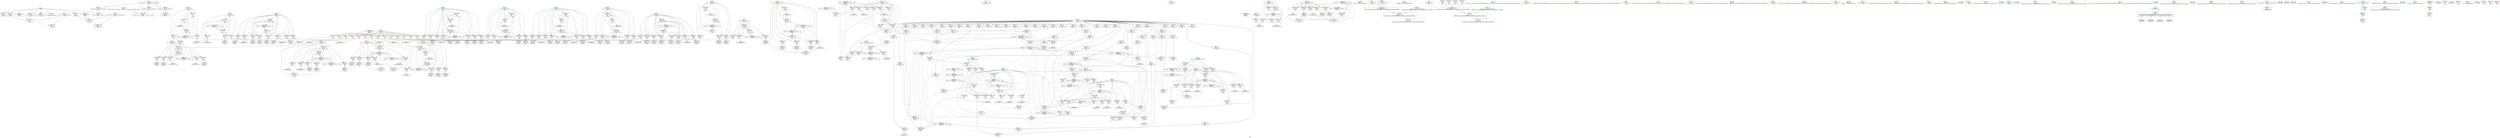 digraph "SVFG" {
	label="SVFG";

	Node0x55595f3a9a40 [shape=record,color=grey,label="{NodeID: 0\nNullPtr}"];
	Node0x55595f3a9a40 -> Node0x55595f3aee30[style=solid];
	Node0x55595f3a9a40 -> Node0x55595f3aef00[style=solid];
	Node0x55595f3a9a40 -> Node0x55595f3aefd0[style=solid];
	Node0x55595f3a9a40 -> Node0x55595f3af0a0[style=solid];
	Node0x55595f3a9a40 -> Node0x55595f3af170[style=solid];
	Node0x55595f3a9a40 -> Node0x55595f3a9db0[style=solid];
	Node0x55595f3a9a40 -> Node0x55595f414c30[style=solid];
	Node0x55595f41acb0 [shape=record,color=blue,label="{NodeID: 443\n121\<--668\nj279\<--inc292\nmain\n}"];
	Node0x55595f41acb0 -> Node0x55595f413e30[style=dashed];
	Node0x55595f41acb0 -> Node0x55595f413f00[style=dashed];
	Node0x55595f41acb0 -> Node0x55595f413fd0[style=dashed];
	Node0x55595f41acb0 -> Node0x55595f41abe0[style=dashed];
	Node0x55595f41acb0 -> Node0x55595f41acb0[style=dashed];
	Node0x55595f41acb0 -> Node0x55595f4652a0[style=dashed];
	Node0x55595f410550 [shape=record,color=red,label="{NodeID: 277\n372\<--93\n\<--pos79\nmain\n}"];
	Node0x55595f410550 -> Node0x55595f423080[style=solid];
	Node0x55595f3a8fa0 [shape=record,color=black,label="{NodeID: 111\n441\<--440\nidxprom158\<--\nmain\n}"];
	Node0x55595f424280 [shape=record,color=grey,label="{NodeID: 554\n603 = cmp(602, 124, )\n}"];
	Node0x55595f40a310 [shape=record,color=blue,label="{NodeID: 388\n290\<--284\narrayidx65\<--\nmain\n}"];
	Node0x55595f40a310 -> Node0x55595f451180[style=dashed];
	Node0x55595f3ab530 [shape=record,color=red,label="{NodeID: 222\n653\<--67\n\<--n\nmain\n}"];
	Node0x55595f3ab530 -> Node0x55595f424880[style=solid];
	Node0x55595f3ae060 [shape=record,color=green,label="{NodeID: 56\n119\<--120\ni270\<--i270_field_insensitive\nmain\n}"];
	Node0x55595f3ae060 -> Node0x55595f413af0[style=solid];
	Node0x55595f3ae060 -> Node0x55595f413bc0[style=solid];
	Node0x55595f3ae060 -> Node0x55595f413c90[style=solid];
	Node0x55595f3ae060 -> Node0x55595f413d60[style=solid];
	Node0x55595f3ae060 -> Node0x55595f41ab10[style=solid];
	Node0x55595f3ae060 -> Node0x55595f41ad80[style=solid];
	Node0x55595f4132d0 [shape=record,color=red,label="{NodeID: 333\n587\<--113\n\<--pos203\nmain\n}"];
	Node0x55595f4132d0 -> Node0x55595f40d680[style=solid];
	Node0x55595f408b80 [shape=record,color=purple,label="{NodeID: 167\n442\<--8\narrayidx159\<--map\nmain\n}"];
	Node0x55595f3a27d0 [shape=record,color=green,label="{NodeID: 1\n7\<--1\n__dso_handle\<--dummyObj\nGlob }"];
	Node0x55595f418270 [shape=record,color=yellow,style=double,label="{NodeID: 776\n10V_1 = ENCHI(MR_10V_0)\npts\{68 \}\nFun[main]}"];
	Node0x55595f418270 -> Node0x55595f4061e0[style=dashed];
	Node0x55595f418270 -> Node0x55595f4062b0[style=dashed];
	Node0x55595f418270 -> Node0x55595f3aac40[style=dashed];
	Node0x55595f418270 -> Node0x55595f3aad10[style=dashed];
	Node0x55595f418270 -> Node0x55595f3aade0[style=dashed];
	Node0x55595f418270 -> Node0x55595f3aaeb0[style=dashed];
	Node0x55595f418270 -> Node0x55595f3aaf80[style=dashed];
	Node0x55595f418270 -> Node0x55595f3ab050[style=dashed];
	Node0x55595f418270 -> Node0x55595f3ab120[style=dashed];
	Node0x55595f418270 -> Node0x55595f3ab1f0[style=dashed];
	Node0x55595f418270 -> Node0x55595f3ab2c0[style=dashed];
	Node0x55595f418270 -> Node0x55595f3ab390[style=dashed];
	Node0x55595f418270 -> Node0x55595f3ab460[style=dashed];
	Node0x55595f418270 -> Node0x55595f3ab530[style=dashed];
	Node0x55595f41ad80 [shape=record,color=blue,label="{NodeID: 444\n119\<--674\ni270\<--inc297\nmain\n}"];
	Node0x55595f41ad80 -> Node0x55595f413af0[style=dashed];
	Node0x55595f41ad80 -> Node0x55595f413bc0[style=dashed];
	Node0x55595f41ad80 -> Node0x55595f413c90[style=dashed];
	Node0x55595f41ad80 -> Node0x55595f413d60[style=dashed];
	Node0x55595f41ad80 -> Node0x55595f41ad80[style=dashed];
	Node0x55595f41ad80 -> Node0x55595f464da0[style=dashed];
	Node0x55595f410620 [shape=record,color=red,label="{NodeID: 278\n394\<--93\n\<--pos79\nmain\n}"];
	Node0x55595f410620 -> Node0x55595f3ad7c0[style=solid];
	Node0x55595f3a9070 [shape=record,color=black,label="{NodeID: 112\n444\<--443\nidxprom160\<--\nmain\n}"];
	Node0x55595f424400 [shape=record,color=grey,label="{NodeID: 555\n206 = cmp(205, 124, )\n}"];
	Node0x55595f40a3e0 [shape=record,color=blue,label="{NodeID: 389\n79\<--295\ni19\<--inc68\nmain\n}"];
	Node0x55595f40a3e0 -> Node0x55595f40dff0[style=dashed];
	Node0x55595f40a3e0 -> Node0x55595f40e0c0[style=dashed];
	Node0x55595f40a3e0 -> Node0x55595f40e190[style=dashed];
	Node0x55595f40a3e0 -> Node0x55595f40e260[style=dashed];
	Node0x55595f40a3e0 -> Node0x55595f40e330[style=dashed];
	Node0x55595f40a3e0 -> Node0x55595f40e400[style=dashed];
	Node0x55595f40a3e0 -> Node0x55595f40e4d0[style=dashed];
	Node0x55595f40a3e0 -> Node0x55595f40e5a0[style=dashed];
	Node0x55595f40a3e0 -> Node0x55595f40a3e0[style=dashed];
	Node0x55595f40a3e0 -> Node0x55595f45e9a0[style=dashed];
	Node0x55595f3ab600 [shape=record,color=red,label="{NodeID: 223\n685\<--71\nexn\<--exn.slot\nmain\n}"];
	Node0x55595f3ae130 [shape=record,color=green,label="{NodeID: 57\n121\<--122\nj279\<--j279_field_insensitive\nmain\n}"];
	Node0x55595f3ae130 -> Node0x55595f413e30[style=solid];
	Node0x55595f3ae130 -> Node0x55595f413f00[style=solid];
	Node0x55595f3ae130 -> Node0x55595f413fd0[style=solid];
	Node0x55595f3ae130 -> Node0x55595f41abe0[style=solid];
	Node0x55595f3ae130 -> Node0x55595f41acb0[style=solid];
	Node0x55595f4133a0 [shape=record,color=red,label="{NodeID: 334\n606\<--113\n\<--pos203\nmain\n}"];
	Node0x55595f4133a0 -> Node0x55595f406ca0[style=solid];
	Node0x55595f408c50 [shape=record,color=purple,label="{NodeID: 168\n445\<--8\narrayidx161\<--map\nmain\n}"];
	Node0x55595f408c50 -> Node0x55595f40b690[style=solid];
	Node0x55595f3a6640 [shape=record,color=green,label="{NodeID: 2\n10\<--1\n.str\<--dummyObj\nGlob }"];
	Node0x55595f418350 [shape=record,color=yellow,style=double,label="{NodeID: 777\n12V_1 = ENCHI(MR_12V_0)\npts\{72 \}\nFun[main]}"];
	Node0x55595f418350 -> Node0x55595f415140[style=dashed];
	Node0x55595f41ae50 [shape=record,color=blue,label="{NodeID: 445\n65\<--680\ncas\<--inc300\nmain\n}"];
	Node0x55595f41ae50 -> Node0x55595f43e270[style=dashed];
	Node0x55595f4106f0 [shape=record,color=red,label="{NodeID: 279\n312\<--95\n\<--j80\nmain\n}"];
	Node0x55595f4106f0 -> Node0x55595f425600[style=solid];
	Node0x55595f3a9140 [shape=record,color=black,label="{NodeID: 113\n456\<--455\nidxprom165\<--\nmain\n}"];
	Node0x55595f424580 [shape=record,color=grey,label="{NodeID: 556\n412 = cmp(410, 411, )\n}"];
	Node0x55595f40a4b0 [shape=record,color=blue,label="{NodeID: 390\n89\<--124\ni74\<--\nmain\n}"];
	Node0x55595f40a4b0 -> Node0x55595f40f6b0[style=dashed];
	Node0x55595f40a4b0 -> Node0x55595f40f780[style=dashed];
	Node0x55595f40a4b0 -> Node0x55595f40f850[style=dashed];
	Node0x55595f40a4b0 -> Node0x55595f40f920[style=dashed];
	Node0x55595f40a4b0 -> Node0x55595f40f9f0[style=dashed];
	Node0x55595f40a4b0 -> Node0x55595f40fac0[style=dashed];
	Node0x55595f40a4b0 -> Node0x55595f40fb90[style=dashed];
	Node0x55595f40a4b0 -> Node0x55595f40fc60[style=dashed];
	Node0x55595f40a4b0 -> Node0x55595f40b1b0[style=dashed];
	Node0x55595f40a4b0 -> Node0x55595f4602a0[style=dashed];
	Node0x55595f3ab6d0 [shape=record,color=red,label="{NodeID: 224\n686\<--73\nsel\<--ehselector.slot\nmain\n}"];
	Node0x55595f3ae200 [shape=record,color=green,label="{NodeID: 58\n129\<--130\nfreopen\<--freopen_field_insensitive\n}"];
	Node0x55595f413470 [shape=record,color=red,label="{NodeID: 335\n528\<--115\n\<--i205\nmain\n}"];
	Node0x55595f413470 -> Node0x55595f425d80[style=solid];
	Node0x55595f408d20 [shape=record,color=purple,label="{NodeID: 169\n457\<--8\narrayidx166\<--map\nmain\n}"];
	Node0x55595f3a66d0 [shape=record,color=green,label="{NodeID: 3\n12\<--1\n.str.1\<--dummyObj\nGlob }"];
	Node0x55595f418430 [shape=record,color=yellow,style=double,label="{NodeID: 778\n14V_1 = ENCHI(MR_14V_0)\npts\{74 \}\nFun[main]}"];
	Node0x55595f418430 -> Node0x55595f415210[style=dashed];
	Node0x55595f41af20 [shape=record,color=blue,label="{NodeID: 446\n709\<--707\n__lhs.addr\<--__lhs\n_ZSteqIcSt11char_traitsIcESaIcEEbRKNSt7__cxx1112basic_stringIT_T0_T1_EEPKS5_\n}"];
	Node0x55595f41af20 -> Node0x55595f4148c0[style=dashed];
	Node0x55595f4107c0 [shape=record,color=red,label="{NodeID: 280\n319\<--95\n\<--j80\nmain\n}"];
	Node0x55595f4107c0 -> Node0x55595f3abc50[style=solid];
	Node0x55595f3a9210 [shape=record,color=black,label="{NodeID: 114\n459\<--458\nidxprom167\<--\nmain\n}"];
	Node0x55595f424700 [shape=record,color=grey,label="{NodeID: 557\n449 = cmp(447, 448, )\n}"];
	Node0x55595f40a580 [shape=record,color=blue,label="{NodeID: 391\n91\<--124\ncur78\<--\nmain\n}"];
	Node0x55595f40a580 -> Node0x55595f40fd30[style=dashed];
	Node0x55595f40a580 -> Node0x55595f40fe00[style=dashed];
	Node0x55595f40a580 -> Node0x55595f40ffa0[style=dashed];
	Node0x55595f40a580 -> Node0x55595f410070[style=dashed];
	Node0x55595f40a580 -> Node0x55595f410140[style=dashed];
	Node0x55595f40a580 -> Node0x55595f410210[style=dashed];
	Node0x55595f40a580 -> Node0x55595f40a580[style=dashed];
	Node0x55595f40a580 -> Node0x55595f40a990[style=dashed];
	Node0x55595f40a580 -> Node0x55595f40ae70[style=dashed];
	Node0x55595f40a580 -> Node0x55595f40af40[style=dashed];
	Node0x55595f40a580 -> Node0x55595f43ba70[style=dashed];
	Node0x55595f40a580 -> Node0x55595f4607a0[style=dashed];
	Node0x55595f3ab7a0 [shape=record,color=red,label="{NodeID: 225\n150\<--75\n\<--i\nmain\n}"];
	Node0x55595f3ab7a0 -> Node0x55595f423800[style=solid];
	Node0x55595f3ae2d0 [shape=record,color=green,label="{NodeID: 59\n132\<--133\n_ZNSirsERi\<--_ZNSirsERi_field_insensitive\n}"];
	Node0x55595f413540 [shape=record,color=red,label="{NodeID: 336\n531\<--115\n\<--i205\nmain\n}"];
	Node0x55595f413540 -> Node0x55595f406480[style=solid];
	Node0x55595f408df0 [shape=record,color=purple,label="{NodeID: 170\n460\<--8\narrayidx168\<--map\nmain\n}"];
	Node0x55595f408df0 -> Node0x55595f40b830[style=solid];
	Node0x55595f3a6760 [shape=record,color=green,label="{NodeID: 4\n14\<--1\nstdin\<--dummyObj\nGlob }"];
	Node0x55595f41aff0 [shape=record,color=blue,label="{NodeID: 447\n711\<--708\n__rhs.addr\<--__rhs\n_ZSteqIcSt11char_traitsIcESaIcEEbRKNSt7__cxx1112basic_stringIT_T0_T1_EEPKS5_\n}"];
	Node0x55595f41aff0 -> Node0x55595f414990[style=dashed];
	Node0x55595f410890 [shape=record,color=red,label="{NodeID: 281\n329\<--95\n\<--j80\nmain\n}"];
	Node0x55595f410890 -> Node0x55595f3abdf0[style=solid];
	Node0x55595f3a92e0 [shape=record,color=black,label="{NodeID: 115\n472\<--471\nidxprom173\<--\nmain\n}"];
	Node0x55595f424880 [shape=record,color=grey,label="{NodeID: 558\n654 = cmp(652, 653, )\n}"];
	Node0x55595f40a650 [shape=record,color=blue,label="{NodeID: 392\n93\<--124\npos79\<--\nmain\n}"];
	Node0x55595f40a650 -> Node0x55595f4102e0[style=dashed];
	Node0x55595f40a650 -> Node0x55595f4103b0[style=dashed];
	Node0x55595f40a650 -> Node0x55595f410480[style=dashed];
	Node0x55595f40a650 -> Node0x55595f410550[style=dashed];
	Node0x55595f40a650 -> Node0x55595f410620[style=dashed];
	Node0x55595f40a650 -> Node0x55595f40a650[style=dashed];
	Node0x55595f40a650 -> Node0x55595f40ab30[style=dashed];
	Node0x55595f40a650 -> Node0x55595f40ada0[style=dashed];
	Node0x55595f40a650 -> Node0x55595f43bf70[style=dashed];
	Node0x55595f40a650 -> Node0x55595f460ca0[style=dashed];
	Node0x55595f3ab870 [shape=record,color=red,label="{NodeID: 226\n160\<--75\n\<--i\nmain\n}"];
	Node0x55595f3ab870 -> Node0x55595f3aa010[style=solid];
	Node0x55595f3ae3a0 [shape=record,color=green,label="{NodeID: 60\n143\<--144\n_ZNSt7__cxx1112basic_stringIcSt11char_traitsIcESaIcEEC1Ev\<--_ZNSt7__cxx1112basic_stringIcSt11char_traitsIcESaIcEEC1Ev_field_insensitive\n}"];
	Node0x55595f413610 [shape=record,color=red,label="{NodeID: 337\n541\<--115\n\<--i205\nmain\n}"];
	Node0x55595f413610 -> Node0x55595f406620[style=solid];
	Node0x55595f408ec0 [shape=record,color=purple,label="{NodeID: 171\n473\<--8\narrayidx174\<--map\nmain\n}"];
	Node0x55595f3a7630 [shape=record,color=green,label="{NodeID: 5\n15\<--1\n_ZSt3cin\<--dummyObj\nGlob }"];
	Node0x55595f410960 [shape=record,color=red,label="{NodeID: 282\n337\<--95\n\<--j80\nmain\n}"];
	Node0x55595f410960 -> Node0x55595f3ad2e0[style=solid];
	Node0x55595f3a93b0 [shape=record,color=black,label="{NodeID: 116\n475\<--474\nidxprom175\<--\nmain\n}"];
	Node0x55595f424a00 [shape=record,color=grey,label="{NodeID: 559\n538 = cmp(537, 124, )\n}"];
	Node0x55595f40a720 [shape=record,color=blue,label="{NodeID: 393\n95\<--124\nj80\<--\nmain\n}"];
	Node0x55595f40a720 -> Node0x55595f4106f0[style=dashed];
	Node0x55595f40a720 -> Node0x55595f4107c0[style=dashed];
	Node0x55595f40a720 -> Node0x55595f410890[style=dashed];
	Node0x55595f40a720 -> Node0x55595f410960[style=dashed];
	Node0x55595f40a720 -> Node0x55595f410a30[style=dashed];
	Node0x55595f40a720 -> Node0x55595f40a720[style=dashed];
	Node0x55595f40a720 -> Node0x55595f40b010[style=dashed];
	Node0x55595f40a720 -> Node0x55595f4611a0[style=dashed];
	Node0x55595f3ab940 [shape=record,color=red,label="{NodeID: 227\n182\<--75\n\<--i\nmain\n}"];
	Node0x55595f3ab940 -> Node0x55595f40c300[style=solid];
	Node0x55595f3ae470 [shape=record,color=green,label="{NodeID: 61\n146\<--147\n_ZStrsIcSt11char_traitsIcESaIcEERSt13basic_istreamIT_T0_ES7_RNSt7__cxx1112basic_stringIS4_S5_T1_EE\<--_ZStrsIcSt11char_traitsIcESaIcEERSt13basic_istreamIT_T0_ES7_RNSt7__cxx1112basic_stringIS4_S5_T1_EE_field_insensitive\n}"];
	Node0x55595f4136e0 [shape=record,color=red,label="{NodeID: 338\n549\<--115\n\<--i205\nmain\n}"];
	Node0x55595f4136e0 -> Node0x55595f4067c0[style=solid];
	Node0x55595f408f90 [shape=record,color=purple,label="{NodeID: 172\n476\<--8\narrayidx176\<--map\nmain\n}"];
	Node0x55595f408f90 -> Node0x55595f40baa0[style=solid];
	Node0x55595f3a76c0 [shape=record,color=green,label="{NodeID: 6\n16\<--1\n.str.2\<--dummyObj\nGlob }"];
	Node0x55595f410a30 [shape=record,color=red,label="{NodeID: 283\n383\<--95\n\<--j80\nmain\n}"];
	Node0x55595f410a30 -> Node0x55595f40dc80[style=solid];
	Node0x55595f3a9480 [shape=record,color=black,label="{NodeID: 117\n498\<--497\nidxprom186\<--\nmain\n}"];
	Node0x55595f424b80 [shape=record,color=grey,label="{NodeID: 560\n558 = cmp(556, 557, )\n}"];
	Node0x55595f40a7f0 [shape=record,color=blue,label="{NodeID: 394\n97\<--332\ntemp91\<--\nmain\n}"];
	Node0x55595f40a7f0 -> Node0x55595f410b00[style=dashed];
	Node0x55595f40a7f0 -> Node0x55595f410bd0[style=dashed];
	Node0x55595f40a7f0 -> Node0x55595f410ca0[style=dashed];
	Node0x55595f40a7f0 -> Node0x55595f45ac80[style=dashed];
	Node0x55595f3aba10 [shape=record,color=red,label="{NodeID: 228\n156\<--77\n\<--j\nmain\n}"];
	Node0x55595f3aba10 -> Node0x55595f423980[style=solid];
	Node0x55595f3ae540 [shape=record,color=green,label="{NodeID: 62\n178\<--179\n_ZNSt7__cxx1112basic_stringIcSt11char_traitsIcESaIcEED1Ev\<--_ZNSt7__cxx1112basic_stringIcSt11char_traitsIcESaIcEED1Ev_field_insensitive\n}"];
	Node0x55595f4137b0 [shape=record,color=red,label="{NodeID: 339\n598\<--115\n\<--i205\nmain\n}"];
	Node0x55595f4137b0 -> Node0x55595f40d380[style=solid];
	Node0x55595f409060 [shape=record,color=purple,label="{NodeID: 173\n499\<--8\narrayidx187\<--map\nmain\n}"];
	Node0x55595f3a7750 [shape=record,color=green,label="{NodeID: 7\n18\<--1\n.str.3\<--dummyObj\nGlob }"];
	Node0x55595f410b00 [shape=record,color=red,label="{NodeID: 284\n341\<--97\n\<--temp91\nmain\n}"];
	Node0x55595f410b00 -> Node0x55595f425780[style=solid];
	Node0x55595f4063f0 [shape=record,color=black,label="{NodeID: 118\n501\<--500\nidxprom188\<--\nmain\n}"];
	Node0x55595f424d00 [shape=record,color=grey,label="{NodeID: 561\n642 = cmp(640, 641, )\n}"];
	Node0x55595f40a8c0 [shape=record,color=blue,label="{NodeID: 395\n339\<--124\narrayidx99\<--\nmain\n}"];
	Node0x55595f40a8c0 -> Node0x55595f40aa60[style=dashed];
	Node0x55595f40a8c0 -> Node0x55595f40acd0[style=dashed];
	Node0x55595f40a8c0 -> Node0x55595f43c970[style=dashed];
	Node0x55595f3abae0 [shape=record,color=red,label="{NodeID: 229\n163\<--77\n\<--j\nmain\n}"];
	Node0x55595f3abae0 -> Node0x55595f3aa0e0[style=solid];
	Node0x55595f3ae610 [shape=record,color=green,label="{NodeID: 63\n188\<--189\n_ZSteqIcSt11char_traitsIcESaIcEEbRKNSt7__cxx1112basic_stringIT_T0_T1_EEPKS5_\<--_ZSteqIcSt11char_traitsIcESaIcEEbRKNSt7__cxx1112basic_stringIT_T0_T1_EEPKS5__field_insensitive\n}"];
	Node0x55595f413880 [shape=record,color=red,label="{NodeID: 340\n556\<--117\n\<--temp217\nmain\n}"];
	Node0x55595f413880 -> Node0x55595f424b80[style=solid];
	Node0x55595f409130 [shape=record,color=purple,label="{NodeID: 174\n502\<--8\narrayidx189\<--map\nmain\n}"];
	Node0x55595f409130 -> Node0x55595f40beb0[style=solid];
	Node0x55595f3a77e0 [shape=record,color=green,label="{NodeID: 8\n20\<--1\n.str.4\<--dummyObj\nGlob }"];
	Node0x55595f410bd0 [shape=record,color=red,label="{NodeID: 285\n375\<--97\n\<--temp91\nmain\n}"];
	Node0x55595f410bd0 -> Node0x55595f40ae70[style=solid];
	Node0x55595f406480 [shape=record,color=black,label="{NodeID: 119\n532\<--531\nidxprom210\<--\nmain\n}"];
	Node0x55595f424e80 [shape=record,color=grey,label="{NodeID: 562\n420 = cmp(418, 419, )\n}"];
	Node0x55595f40a990 [shape=record,color=blue,label="{NodeID: 396\n91\<--346\ncur78\<--mul102\nmain\n}"];
	Node0x55595f40a990 -> Node0x55595f40fed0[style=dashed];
	Node0x55595f40a990 -> Node0x55595f40ac00[style=dashed];
	Node0x55595f3abbb0 [shape=record,color=red,label="{NodeID: 230\n168\<--77\n\<--j\nmain\n}"];
	Node0x55595f3abbb0 -> Node0x55595f40c000[style=solid];
	Node0x55595f3ae6e0 [shape=record,color=green,label="{NodeID: 64\n625\<--626\n_ZStlsISt11char_traitsIcEERSt13basic_ostreamIcT_ES5_PKc\<--_ZStlsISt11char_traitsIcEERSt13basic_ostreamIcT_ES5_PKc_field_insensitive\n}"];
	Node0x55595f413950 [shape=record,color=red,label="{NodeID: 341\n590\<--117\n\<--temp217\nmain\n}"];
	Node0x55595f413950 -> Node0x55595f41a700[style=solid];
	Node0x55595f409200 [shape=record,color=purple,label="{NodeID: 175\n533\<--8\narrayidx211\<--map\nmain\n}"];
	Node0x55595f3a6ab0 [shape=record,color=green,label="{NodeID: 9\n22\<--1\n.str.5\<--dummyObj\nGlob }"];
	Node0x55595f410ca0 [shape=record,color=red,label="{NodeID: 286\n378\<--97\n\<--temp91\nmain\n}"];
	Node0x55595f410ca0 -> Node0x55595f40af40[style=solid];
	Node0x55595f406550 [shape=record,color=black,label="{NodeID: 120\n535\<--534\nidxprom212\<--\nmain\n}"];
	Node0x55595f425000 [shape=record,color=grey,label="{NodeID: 563\n215 = cmp(214, 124, )\n}"];
	Node0x55595f40aa60 [shape=record,color=blue,label="{NodeID: 397\n354\<--348\narrayidx106\<--\nmain\n}"];
	Node0x55595f40aa60 -> Node0x55595f43c970[style=dashed];
	Node0x55595f40dff0 [shape=record,color=red,label="{NodeID: 231\n193\<--79\n\<--i19\nmain\n}"];
	Node0x55595f40dff0 -> Node0x55595f424100[style=solid];
	Node0x55595f3ae7b0 [shape=record,color=green,label="{NodeID: 65\n629\<--630\n_ZNSolsEi\<--_ZNSolsEi_field_insensitive\n}"];
	Node0x55595f4b1020 [shape=record,color=black,label="{NodeID: 840\n708 = PHI(186, 299, 405, 511, )\n1st arg _ZSteqIcSt11char_traitsIcESaIcEEbRKNSt7__cxx1112basic_stringIT_T0_T1_EEPKS5_ }"];
	Node0x55595f4b1020 -> Node0x55595f41aff0[style=solid];
	Node0x55595f413a20 [shape=record,color=red,label="{NodeID: 342\n593\<--117\n\<--temp217\nmain\n}"];
	Node0x55595f413a20 -> Node0x55595f41a7d0[style=solid];
	Node0x55595f4092d0 [shape=record,color=purple,label="{NodeID: 176\n536\<--8\narrayidx213\<--map\nmain\n}"];
	Node0x55595f4092d0 -> Node0x55595f414580[style=solid];
	Node0x55595f3a6b40 [shape=record,color=green,label="{NodeID: 10\n24\<--1\n_ZSt4cout\<--dummyObj\nGlob }"];
	Node0x55595f410d70 [shape=record,color=red,label="{NodeID: 287\n410\<--99\n\<--j136\nmain\n}"];
	Node0x55595f410d70 -> Node0x55595f424580[style=solid];
	Node0x55595f406620 [shape=record,color=black,label="{NodeID: 121\n542\<--541\nidxprom218\<--\nmain\n}"];
	Node0x55595f425180 [shape=record,color=grey,label="{NodeID: 564\n429 = cmp(428, 124, )\n}"];
	Node0x55595f40ab30 [shape=record,color=blue,label="{NodeID: 398\n93\<--357\npos79\<--inc107\nmain\n}"];
	Node0x55595f40ab30 -> Node0x55595f43bf70[style=dashed];
	Node0x55595f40e0c0 [shape=record,color=red,label="{NodeID: 232\n208\<--79\n\<--i19\nmain\n}"];
	Node0x55595f40e0c0 -> Node0x55595f3aa1b0[style=solid];
	Node0x55595f3ae880 [shape=record,color=green,label="{NodeID: 66\n634\<--635\n_ZSt4endlIcSt11char_traitsIcEERSt13basic_ostreamIT_T0_ES6_\<--_ZSt4endlIcSt11char_traitsIcEERSt13basic_ostreamIT_T0_ES6__field_insensitive\n}"];
	Node0x55595f4b0c60 [shape=record,color=black,label="{NodeID: 841\n707 = PHI(69, 69, 69, 69, )\n0th arg _ZSteqIcSt11char_traitsIcESaIcEEbRKNSt7__cxx1112basic_stringIT_T0_T1_EEPKS5_ }"];
	Node0x55595f4b0c60 -> Node0x55595f41af20[style=solid];
	Node0x55595f413af0 [shape=record,color=red,label="{NodeID: 343\n640\<--119\n\<--i270\nmain\n}"];
	Node0x55595f413af0 -> Node0x55595f424d00[style=solid];
	Node0x55595f4093a0 [shape=record,color=purple,label="{NodeID: 177\n543\<--8\narrayidx219\<--map\nmain\n}"];
	Node0x55595f3a6bd0 [shape=record,color=green,label="{NodeID: 11\n25\<--1\n.str.6\<--dummyObj\nGlob }"];
	Node0x55595f410e40 [shape=record,color=red,label="{NodeID: 288\n425\<--99\n\<--j136\nmain\n}"];
	Node0x55595f410e40 -> Node0x55595f3a8d30[style=solid];
	Node0x55595f4066f0 [shape=record,color=black,label="{NodeID: 122\n545\<--544\nidxprom220\<--\nmain\n}"];
	Node0x55595f425300 [shape=record,color=grey,label="{NodeID: 565\n388 = cmp(387, 124, )\n}"];
	Node0x55595f40ac00 [shape=record,color=blue,label="{NodeID: 399\n91\<--124\ncur78\<--\nmain\n}"];
	Node0x55595f40ac00 -> Node0x55595f43ba70[style=dashed];
	Node0x55595f40e190 [shape=record,color=red,label="{NodeID: 233\n218\<--79\n\<--i19\nmain\n}"];
	Node0x55595f40e190 -> Node0x55595f3aa350[style=solid];
	Node0x55595f3ae950 [shape=record,color=green,label="{NodeID: 67\n636\<--637\n_ZNSolsEPFRSoS_E\<--_ZNSolsEPFRSoS_E_field_insensitive\n}"];
	Node0x55595f4b3310 [shape=record,color=black,label="{NodeID: 842\n131 = PHI()\n}"];
	Node0x55595f413bc0 [shape=record,color=red,label="{NodeID: 344\n644\<--119\n\<--i270\nmain\n}"];
	Node0x55595f413bc0 -> Node0x55595f406e40[style=solid];
	Node0x55595f409470 [shape=record,color=purple,label="{NodeID: 178\n546\<--8\narrayidx221\<--map\nmain\n}"];
	Node0x55595f409470 -> Node0x55595f414650[style=solid];
	Node0x55595f3a6c60 [shape=record,color=green,label="{NodeID: 12\n27\<--1\n.str.7\<--dummyObj\nGlob }"];
	Node0x55595f410f10 [shape=record,color=red,label="{NodeID: 289\n435\<--99\n\<--j136\nmain\n}"];
	Node0x55595f410f10 -> Node0x55595f3a8ed0[style=solid];
	Node0x55595f4067c0 [shape=record,color=black,label="{NodeID: 123\n550\<--549\nidxprom222\<--\nmain\n}"];
	Node0x55595f425480 [shape=record,color=grey,label="{NodeID: 566\n306 = cmp(304, 305, )\n}"];
	Node0x55595f40acd0 [shape=record,color=blue,label="{NodeID: 400\n370\<--364\narrayidx114\<--\nmain\n}"];
	Node0x55595f40acd0 -> Node0x55595f43c970[style=dashed];
	Node0x55595f40e260 [shape=record,color=red,label="{NodeID: 234\n226\<--79\n\<--i19\nmain\n}"];
	Node0x55595f40e260 -> Node0x55595f3aa4f0[style=solid];
	Node0x55595f3aea20 [shape=record,color=green,label="{NodeID: 68\n702\<--703\n__gxx_personality_v0\<--__gxx_personality_v0_field_insensitive\n}"];
	Node0x55595f4b3410 [shape=record,color=black,label="{NodeID: 843\n145 = PHI()\n}"];
	Node0x55595f45ac80 [shape=record,color=black,label="{NodeID: 677\nMR_38V_5 = PHI(MR_38V_6, MR_38V_4, )\npts\{98 \}\n}"];
	Node0x55595f45ac80 -> Node0x55595f40a7f0[style=dashed];
	Node0x55595f45ac80 -> Node0x55595f45ac80[style=dashed];
	Node0x55595f45ac80 -> Node0x55595f4616a0[style=dashed];
	Node0x55595f413c90 [shape=record,color=red,label="{NodeID: 345\n658\<--119\n\<--i270\nmain\n}"];
	Node0x55595f413c90 -> Node0x55595f406f10[style=solid];
	Node0x55595f409540 [shape=record,color=purple,label="{NodeID: 179\n551\<--8\narrayidx223\<--map\nmain\n}"];
	Node0x55595f3a6d30 [shape=record,color=green,label="{NodeID: 13\n29\<--1\n.str.8\<--dummyObj\nGlob }"];
	Node0x55595f410fe0 [shape=record,color=red,label="{NodeID: 290\n443\<--99\n\<--j136\nmain\n}"];
	Node0x55595f410fe0 -> Node0x55595f3a9070[style=solid];
	Node0x55595f406890 [shape=record,color=black,label="{NodeID: 124\n553\<--552\nidxprom224\<--\nmain\n}"];
	Node0x55595f425600 [shape=record,color=grey,label="{NodeID: 567\n314 = cmp(312, 313, )\n}"];
	Node0x55595f40ada0 [shape=record,color=blue,label="{NodeID: 401\n93\<--373\npos79\<--inc115\nmain\n}"];
	Node0x55595f40ada0 -> Node0x55595f43bf70[style=dashed];
	Node0x55595f40e330 [shape=record,color=red,label="{NodeID: 235\n242\<--79\n\<--i19\nmain\n}"];
	Node0x55595f40e330 -> Node0x55595f3aa690[style=solid];
	Node0x55595f3aeaf0 [shape=record,color=green,label="{NodeID: 69\n709\<--710\n__lhs.addr\<--__lhs.addr_field_insensitive\n_ZSteqIcSt11char_traitsIcESaIcEEbRKNSt7__cxx1112basic_stringIT_T0_T1_EEPKS5_\n}"];
	Node0x55595f3aeaf0 -> Node0x55595f4148c0[style=solid];
	Node0x55595f3aeaf0 -> Node0x55595f41af20[style=solid];
	Node0x55595f4b3510 [shape=record,color=black,label="{NodeID: 844\n141 = PHI()\n}"];
	Node0x55595f413d60 [shape=record,color=red,label="{NodeID: 346\n673\<--119\n\<--i270\nmain\n}"];
	Node0x55595f413d60 -> Node0x55595f40c180[style=solid];
	Node0x55595f409610 [shape=record,color=purple,label="{NodeID: 180\n554\<--8\narrayidx225\<--map\nmain\n}"];
	Node0x55595f409610 -> Node0x55595f41a150[style=solid];
	Node0x55595f3a6e00 [shape=record,color=green,label="{NodeID: 14\n32\<--1\n\<--dummyObj\nCan only get source location for instruction, argument, global var or function.}"];
	Node0x55595f4110b0 [shape=record,color=red,label="{NodeID: 291\n458\<--99\n\<--j136\nmain\n}"];
	Node0x55595f4110b0 -> Node0x55595f3a9210[style=solid];
	Node0x55595f406960 [shape=record,color=black,label="{NodeID: 125\n565\<--564\nidxprom229\<--\nmain\n}"];
	Node0x55595f425780 [shape=record,color=grey,label="{NodeID: 568\n343 = cmp(341, 342, )\n}"];
	Node0x55595f40ae70 [shape=record,color=blue,label="{NodeID: 402\n91\<--375\ncur78\<--\nmain\n}"];
	Node0x55595f40ae70 -> Node0x55595f43ba70[style=dashed];
	Node0x55595f40e400 [shape=record,color=red,label="{NodeID: 236\n259\<--79\n\<--i19\nmain\n}"];
	Node0x55595f40e400 -> Node0x55595f3aa830[style=solid];
	Node0x55595f3aebc0 [shape=record,color=green,label="{NodeID: 70\n711\<--712\n__rhs.addr\<--__rhs.addr_field_insensitive\n_ZSteqIcSt11char_traitsIcESaIcEEbRKNSt7__cxx1112basic_stringIT_T0_T1_EEPKS5_\n}"];
	Node0x55595f3aebc0 -> Node0x55595f414990[style=solid];
	Node0x55595f3aebc0 -> Node0x55595f41aff0[style=solid];
	Node0x55595f4b3610 [shape=record,color=black,label="{NodeID: 845\n43 = PHI()\n}"];
	Node0x55595f413e30 [shape=record,color=red,label="{NodeID: 347\n652\<--121\n\<--j279\nmain\n}"];
	Node0x55595f413e30 -> Node0x55595f424880[style=solid];
	Node0x55595f4096e0 [shape=record,color=purple,label="{NodeID: 181\n566\<--8\narrayidx230\<--map\nmain\n}"];
	Node0x55595f3a6ed0 [shape=record,color=green,label="{NodeID: 15\n124\<--1\n\<--dummyObj\nCan only get source location for instruction, argument, global var or function.}"];
	Node0x55595f411180 [shape=record,color=red,label="{NodeID: 292\n474\<--99\n\<--j136\nmain\n}"];
	Node0x55595f411180 -> Node0x55595f3a93b0[style=solid];
	Node0x55595f406a30 [shape=record,color=black,label="{NodeID: 126\n568\<--567\nidxprom231\<--\nmain\n}"];
	Node0x55595f425900 [shape=record,color=grey,label="{NodeID: 569\n323 = cmp(322, 124, )\n}"];
	Node0x55595f40af40 [shape=record,color=blue,label="{NodeID: 403\n91\<--378\ncur78\<--\nmain\n}"];
	Node0x55595f40af40 -> Node0x55595f43ba70[style=dashed];
	Node0x55595f40e4d0 [shape=record,color=red,label="{NodeID: 237\n285\<--79\n\<--i19\nmain\n}"];
	Node0x55595f40e4d0 -> Node0x55595f3aa9d0[style=solid];
	Node0x55595f3aec90 [shape=record,color=green,label="{NodeID: 71\n718\<--719\n_ZNKSt7__cxx1112basic_stringIcSt11char_traitsIcESaIcEE7compareEPKc\<--_ZNKSt7__cxx1112basic_stringIcSt11char_traitsIcESaIcEE7compareEPKc_field_insensitive\n}"];
	Node0x55595f4b3710 [shape=record,color=black,label="{NodeID: 846\n300 = PHI(706, )\n}"];
	Node0x55595f41e670 [shape=record,color=grey,label="{NodeID: 514\n278 = Binary(277, 251, )\n}"];
	Node0x55595f41e670 -> Node0x55595f40a240[style=solid];
	Node0x55595f413f00 [shape=record,color=red,label="{NodeID: 348\n661\<--121\n\<--j279\nmain\n}"];
	Node0x55595f413f00 -> Node0x55595f406fe0[style=solid];
	Node0x55595f4097b0 [shape=record,color=purple,label="{NodeID: 182\n569\<--8\narrayidx232\<--map\nmain\n}"];
	Node0x55595f4097b0 -> Node0x55595f41a2f0[style=solid];
	Node0x55595f3a6fa0 [shape=record,color=green,label="{NodeID: 16\n135\<--1\n\<--dummyObj\nCan only get source location for instruction, argument, global var or function.}"];
	Node0x55595f411250 [shape=record,color=red,label="{NodeID: 293\n500\<--99\n\<--j136\nmain\n}"];
	Node0x55595f411250 -> Node0x55595f4063f0[style=solid];
	Node0x55595f406b00 [shape=record,color=black,label="{NodeID: 127\n581\<--580\nidxprom237\<--\nmain\n}"];
	Node0x55595f425a80 [shape=record,color=grey,label="{NodeID: 570\n518 = cmp(516, 517, )\n}"];
	Node0x55595f40b010 [shape=record,color=blue,label="{NodeID: 404\n95\<--384\nj80\<--inc120\nmain\n}"];
	Node0x55595f40b010 -> Node0x55595f4106f0[style=dashed];
	Node0x55595f40b010 -> Node0x55595f4107c0[style=dashed];
	Node0x55595f40b010 -> Node0x55595f410890[style=dashed];
	Node0x55595f40b010 -> Node0x55595f410960[style=dashed];
	Node0x55595f40b010 -> Node0x55595f410a30[style=dashed];
	Node0x55595f40b010 -> Node0x55595f40a720[style=dashed];
	Node0x55595f40b010 -> Node0x55595f40b010[style=dashed];
	Node0x55595f40b010 -> Node0x55595f4611a0[style=dashed];
	Node0x55595f40e5a0 [shape=record,color=red,label="{NodeID: 238\n294\<--79\n\<--i19\nmain\n}"];
	Node0x55595f40e5a0 -> Node0x55595f422c00[style=solid];
	Node0x55595f3aed60 [shape=record,color=green,label="{NodeID: 72\n33\<--738\n_GLOBAL__sub_I_Hao.Wu_1_0.cpp\<--_GLOBAL__sub_I_Hao.Wu_1_0.cpp_field_insensitive\n}"];
	Node0x55595f3aed60 -> Node0x55595f414b30[style=solid];
	Node0x55595f4b38b0 [shape=record,color=black,label="{NodeID: 847\n166 = PHI()\n}"];
	Node0x55595f41e7f0 [shape=record,color=grey,label="{NodeID: 515\n680 = Binary(679, 135, )\n}"];
	Node0x55595f41e7f0 -> Node0x55595f41ae50[style=solid];
	Node0x55595f413fd0 [shape=record,color=red,label="{NodeID: 349\n667\<--121\n\<--j279\nmain\n}"];
	Node0x55595f413fd0 -> Node0x55595f40c600[style=solid];
	Node0x55595f409880 [shape=record,color=purple,label="{NodeID: 183\n582\<--8\narrayidx238\<--map\nmain\n}"];
	Node0x55595f3a7070 [shape=record,color=green,label="{NodeID: 17\n239\<--1\n\<--dummyObj\nCan only get source location for instruction, argument, global var or function.}"];
	Node0x55595f411320 [shape=record,color=red,label="{NodeID: 294\n506\<--99\n\<--j136\nmain\n}"];
	Node0x55595f411320 -> Node0x55595f40de00[style=solid];
	Node0x55595f406bd0 [shape=record,color=black,label="{NodeID: 128\n584\<--583\nidxprom239\<--\nmain\n}"];
	Node0x55595f425c00 [shape=record,color=grey,label="{NodeID: 571\n235 = cmp(233, 234, )\n}"];
	Node0x55595f40b0e0 [shape=record,color=blue,label="{NodeID: 405\n396\<--390\narrayidx127\<--\nmain\n}"];
	Node0x55595f40b0e0 -> Node0x55595f451680[style=dashed];
	Node0x55595f40e670 [shape=record,color=red,label="{NodeID: 239\n234\<--81\n\<--cur\nmain\n}"];
	Node0x55595f40e670 -> Node0x55595f425c00[style=solid];
	Node0x55595f3aee30 [shape=record,color=black,label="{NodeID: 73\n2\<--3\ndummyVal\<--dummyVal\n}"];
	Node0x55595f4b3980 [shape=record,color=black,label="{NodeID: 848\n187 = PHI(706, )\n}"];
	Node0x55595f40c000 [shape=record,color=grey,label="{NodeID: 516\n169 = Binary(168, 135, )\n}"];
	Node0x55595f40c000 -> Node0x55595f415070[style=solid];
	Node0x55595f4140a0 [shape=record,color=red,label="{NodeID: 350\n214\<--213\n\<--arrayidx31\nmain\n}"];
	Node0x55595f4140a0 -> Node0x55595f425000[style=solid];
	Node0x55595f409950 [shape=record,color=purple,label="{NodeID: 184\n585\<--8\narrayidx240\<--map\nmain\n}"];
	Node0x55595f409950 -> Node0x55595f41a560[style=solid];
	Node0x55595f3a7140 [shape=record,color=green,label="{NodeID: 18\n251\<--1\n\<--dummyObj\nCan only get source location for instruction, argument, global var or function.}"];
	Node0x55595f4113f0 [shape=record,color=red,label="{NodeID: 295\n448\<--101\n\<--cur140\nmain\n}"];
	Node0x55595f4113f0 -> Node0x55595f424700[style=solid];
	Node0x55595f406ca0 [shape=record,color=black,label="{NodeID: 129\n607\<--606\nidxprom250\<--\nmain\n}"];
	Node0x55595f425d80 [shape=record,color=grey,label="{NodeID: 572\n529 = cmp(528, 124, )\n}"];
	Node0x55595f40b1b0 [shape=record,color=blue,label="{NodeID: 406\n89\<--401\ni74\<--inc130\nmain\n}"];
	Node0x55595f40b1b0 -> Node0x55595f40f6b0[style=dashed];
	Node0x55595f40b1b0 -> Node0x55595f40f780[style=dashed];
	Node0x55595f40b1b0 -> Node0x55595f40f850[style=dashed];
	Node0x55595f40b1b0 -> Node0x55595f40f920[style=dashed];
	Node0x55595f40b1b0 -> Node0x55595f40f9f0[style=dashed];
	Node0x55595f40b1b0 -> Node0x55595f40fac0[style=dashed];
	Node0x55595f40b1b0 -> Node0x55595f40fb90[style=dashed];
	Node0x55595f40b1b0 -> Node0x55595f40fc60[style=dashed];
	Node0x55595f40b1b0 -> Node0x55595f40b1b0[style=dashed];
	Node0x55595f40b1b0 -> Node0x55595f4602a0[style=dashed];
	Node0x55595f40e740 [shape=record,color=red,label="{NodeID: 240\n237\<--81\n\<--cur\nmain\n}"];
	Node0x55595f40e740 -> Node0x55595f422a80[style=solid];
	Node0x55595f3aef00 [shape=record,color=black,label="{NodeID: 74\n172\<--3\n\<--dummyVal\nmain\n}"];
	Node0x55595f4b3af0 [shape=record,color=black,label="{NodeID: 849\n406 = PHI(706, )\n}"];
	Node0x55595f43e270 [shape=record,color=black,label="{NodeID: 683\nMR_8V_3 = PHI(MR_8V_4, MR_8V_2, )\npts\{66 \}\n}"];
	Node0x55595f43e270 -> Node0x55595f405f70[style=dashed];
	Node0x55595f43e270 -> Node0x55595f406040[style=dashed];
	Node0x55595f43e270 -> Node0x55595f406110[style=dashed];
	Node0x55595f43e270 -> Node0x55595f41ae50[style=dashed];
	Node0x55595f40c180 [shape=record,color=grey,label="{NodeID: 517\n674 = Binary(673, 135, )\n}"];
	Node0x55595f40c180 -> Node0x55595f41ad80[style=solid];
	Node0x55595f414170 [shape=record,color=red,label="{NodeID: 351\n224\<--223\n\<--arrayidx37\nmain\n}"];
	Node0x55595f414170 -> Node0x55595f4156f0[style=solid];
	Node0x55595f409a20 [shape=record,color=purple,label="{NodeID: 185\n608\<--8\narrayidx251\<--map\nmain\n}"];
	Node0x55595f3abf70 [shape=record,color=green,label="{NodeID: 19\n4\<--6\n_ZStL8__ioinit\<--_ZStL8__ioinit_field_insensitive\nGlob }"];
	Node0x55595f3abf70 -> Node0x55595f407250[style=solid];
	Node0x55595f4114c0 [shape=record,color=red,label="{NodeID: 296\n451\<--101\n\<--cur140\nmain\n}"];
	Node0x55595f4114c0 -> Node0x55595f40d200[style=solid];
	Node0x55595f406d70 [shape=record,color=black,label="{NodeID: 130\n610\<--609\nidxprom252\<--\nmain\n}"];
	Node0x55595f40b280 [shape=record,color=blue,label="{NodeID: 407\n99\<--124\nj136\<--\nmain\n}"];
	Node0x55595f40b280 -> Node0x55595f410d70[style=dashed];
	Node0x55595f40b280 -> Node0x55595f410e40[style=dashed];
	Node0x55595f40b280 -> Node0x55595f410f10[style=dashed];
	Node0x55595f40b280 -> Node0x55595f410fe0[style=dashed];
	Node0x55595f40b280 -> Node0x55595f4110b0[style=dashed];
	Node0x55595f40b280 -> Node0x55595f411180[style=dashed];
	Node0x55595f40b280 -> Node0x55595f411250[style=dashed];
	Node0x55595f40b280 -> Node0x55595f411320[style=dashed];
	Node0x55595f40b280 -> Node0x55595f419cb0[style=dashed];
	Node0x55595f40b280 -> Node0x55595f461ba0[style=dashed];
	Node0x55595f40e810 [shape=record,color=red,label="{NodeID: 241\n241\<--81\n\<--cur\nmain\n}"];
	Node0x55595f40e810 -> Node0x55595f415960[style=solid];
	Node0x55595f3aefd0 [shape=record,color=black,label="{NodeID: 75\n173\<--3\n\<--dummyVal\nmain\n}"];
	Node0x55595f3aefd0 -> Node0x55595f415140[style=solid];
	Node0x55595f4b3c30 [shape=record,color=black,label="{NodeID: 850\n624 = PHI()\n}"];
	Node0x55595f43e770 [shape=record,color=black,label="{NodeID: 684\nMR_16V_2 = PHI(MR_16V_4, MR_16V_1, )\npts\{76 \}\n}"];
	Node0x55595f43e770 -> Node0x55595f414ed0[style=dashed];
	Node0x55595f40c300 [shape=record,color=grey,label="{NodeID: 518\n183 = Binary(182, 135, )\n}"];
	Node0x55595f40c300 -> Node0x55595f4152e0[style=solid];
	Node0x55595f414240 [shape=record,color=red,label="{NodeID: 352\n322\<--321\n\<--arrayidx87\nmain\n}"];
	Node0x55595f414240 -> Node0x55595f425900[style=solid];
	Node0x55595f409af0 [shape=record,color=purple,label="{NodeID: 186\n611\<--8\narrayidx253\<--map\nmain\n}"];
	Node0x55595f409af0 -> Node0x55595f41a970[style=solid];
	Node0x55595f3ac040 [shape=record,color=green,label="{NodeID: 20\n8\<--9\nmap\<--map_field_insensitive\nGlob }"];
	Node0x55595f3ac040 -> Node0x55595f407320[style=solid];
	Node0x55595f3ac040 -> Node0x55595f4073f0[style=solid];
	Node0x55595f3ac040 -> Node0x55595f4074c0[style=solid];
	Node0x55595f3ac040 -> Node0x55595f407590[style=solid];
	Node0x55595f3ac040 -> Node0x55595f407660[style=solid];
	Node0x55595f3ac040 -> Node0x55595f407730[style=solid];
	Node0x55595f3ac040 -> Node0x55595f407800[style=solid];
	Node0x55595f3ac040 -> Node0x55595f4078d0[style=solid];
	Node0x55595f3ac040 -> Node0x55595f4079a0[style=solid];
	Node0x55595f3ac040 -> Node0x55595f407a70[style=solid];
	Node0x55595f3ac040 -> Node0x55595f407b40[style=solid];
	Node0x55595f3ac040 -> Node0x55595f407c10[style=solid];
	Node0x55595f3ac040 -> Node0x55595f407ce0[style=solid];
	Node0x55595f3ac040 -> Node0x55595f407db0[style=solid];
	Node0x55595f3ac040 -> Node0x55595f407e80[style=solid];
	Node0x55595f3ac040 -> Node0x55595f407f50[style=solid];
	Node0x55595f3ac040 -> Node0x55595f408020[style=solid];
	Node0x55595f3ac040 -> Node0x55595f4080f0[style=solid];
	Node0x55595f3ac040 -> Node0x55595f4081c0[style=solid];
	Node0x55595f3ac040 -> Node0x55595f408290[style=solid];
	Node0x55595f3ac040 -> Node0x55595f408360[style=solid];
	Node0x55595f3ac040 -> Node0x55595f408430[style=solid];
	Node0x55595f3ac040 -> Node0x55595f408500[style=solid];
	Node0x55595f3ac040 -> Node0x55595f4085d0[style=solid];
	Node0x55595f3ac040 -> Node0x55595f4086a0[style=solid];
	Node0x55595f3ac040 -> Node0x55595f408770[style=solid];
	Node0x55595f3ac040 -> Node0x55595f408840[style=solid];
	Node0x55595f3ac040 -> Node0x55595f408910[style=solid];
	Node0x55595f3ac040 -> Node0x55595f4089e0[style=solid];
	Node0x55595f3ac040 -> Node0x55595f408ab0[style=solid];
	Node0x55595f3ac040 -> Node0x55595f408b80[style=solid];
	Node0x55595f3ac040 -> Node0x55595f408c50[style=solid];
	Node0x55595f3ac040 -> Node0x55595f408d20[style=solid];
	Node0x55595f3ac040 -> Node0x55595f408df0[style=solid];
	Node0x55595f3ac040 -> Node0x55595f408ec0[style=solid];
	Node0x55595f3ac040 -> Node0x55595f408f90[style=solid];
	Node0x55595f3ac040 -> Node0x55595f409060[style=solid];
	Node0x55595f3ac040 -> Node0x55595f409130[style=solid];
	Node0x55595f3ac040 -> Node0x55595f409200[style=solid];
	Node0x55595f3ac040 -> Node0x55595f4092d0[style=solid];
	Node0x55595f3ac040 -> Node0x55595f4093a0[style=solid];
	Node0x55595f3ac040 -> Node0x55595f409470[style=solid];
	Node0x55595f3ac040 -> Node0x55595f409540[style=solid];
	Node0x55595f3ac040 -> Node0x55595f409610[style=solid];
	Node0x55595f3ac040 -> Node0x55595f4096e0[style=solid];
	Node0x55595f3ac040 -> Node0x55595f4097b0[style=solid];
	Node0x55595f3ac040 -> Node0x55595f409880[style=solid];
	Node0x55595f3ac040 -> Node0x55595f409950[style=solid];
	Node0x55595f3ac040 -> Node0x55595f409a20[style=solid];
	Node0x55595f3ac040 -> Node0x55595f409af0[style=solid];
	Node0x55595f3ac040 -> Node0x55595f409bc0[style=solid];
	Node0x55595f3ac040 -> Node0x55595f409c90[style=solid];
	Node0x55595f3ac040 -> Node0x55595f409d60[style=solid];
	Node0x55595f3ac040 -> Node0x55595f409e30[style=solid];
	Node0x55595f411590 [shape=record,color=red,label="{NodeID: 297\n454\<--101\n\<--cur140\nmain\n}"];
	Node0x55595f411590 -> Node0x55595f40b830[style=solid];
	Node0x55595f406e40 [shape=record,color=black,label="{NodeID: 131\n645\<--644\nidxprom274\<--\nmain\n}"];
	Node0x55595f40b350 [shape=record,color=blue,label="{NodeID: 408\n101\<--124\ncur140\<--\nmain\n}"];
	Node0x55595f40b350 -> Node0x55595f4779a0[style=dashed];
	Node0x55595f40e8e0 [shape=record,color=red,label="{NodeID: 242\n255\<--81\n\<--cur\nmain\n}"];
	Node0x55595f40e8e0 -> Node0x55595f423e00[style=solid];
	Node0x55595f3af0a0 [shape=record,color=black,label="{NodeID: 76\n175\<--3\n\<--dummyVal\nmain\n}"];
	Node0x55595f3af0a0 -> Node0x55595f415210[style=solid];
	Node0x55595f4b3d30 [shape=record,color=black,label="{NodeID: 851\n628 = PHI()\n}"];
	Node0x55595f43ec70 [shape=record,color=black,label="{NodeID: 685\nMR_18V_2 = PHI(MR_18V_3, MR_18V_1, )\npts\{78 \}\n}"];
	Node0x55595f43ec70 -> Node0x55595f414fa0[style=dashed];
	Node0x55595f43ec70 -> Node0x55595f43ec70[style=dashed];
	Node0x55595f40c480 [shape=record,color=grey,label="{NodeID: 519\n479 = Binary(478, 135, )\n}"];
	Node0x55595f40c480 -> Node0x55595f40bb70[style=solid];
	Node0x55595f414310 [shape=record,color=red,label="{NodeID: 353\n332\<--331\n\<--arrayidx95\nmain\n}"];
	Node0x55595f414310 -> Node0x55595f40a7f0[style=solid];
	Node0x55595f409bc0 [shape=record,color=purple,label="{NodeID: 187\n646\<--8\narrayidx275\<--map\nmain\n}"];
	Node0x55595f3ac110 [shape=record,color=green,label="{NodeID: 21\n31\<--35\nllvm.global_ctors\<--llvm.global_ctors_field_insensitive\nGlob }"];
	Node0x55595f3ac110 -> Node0x55595f405a60[style=solid];
	Node0x55595f3ac110 -> Node0x55595f405b30[style=solid];
	Node0x55595f3ac110 -> Node0x55595f405c00[style=solid];
	Node0x55595f411660 [shape=record,color=red,label="{NodeID: 298\n467\<--101\n\<--cur140\nmain\n}"];
	Node0x55595f411660 -> Node0x55595f423380[style=solid];
	Node0x55595f406f10 [shape=record,color=black,label="{NodeID: 132\n659\<--658\nidxprom285\<--\nmain\n}"];
	Node0x55595f40b420 [shape=record,color=blue,label="{NodeID: 409\n103\<--124\npos141\<--\nmain\n}"];
	Node0x55595f40b420 -> Node0x55595f477ea0[style=dashed];
	Node0x55595f40e9b0 [shape=record,color=red,label="{NodeID: 243\n258\<--81\n\<--cur\nmain\n}"];
	Node0x55595f40e9b0 -> Node0x55595f415bd0[style=solid];
	Node0x55595f3af170 [shape=record,color=black,label="{NodeID: 77\n687\<--3\nlpad.val\<--dummyVal\nmain\n}"];
	Node0x55595f4b3e30 [shape=record,color=black,label="{NodeID: 852\n632 = PHI()\n}"];
	Node0x55595f45e9a0 [shape=record,color=black,label="{NodeID: 686\nMR_20V_2 = PHI(MR_20V_6, MR_20V_1, )\npts\{80 \}\n}"];
	Node0x55595f45e9a0 -> Node0x55595f4153b0[style=dashed];
	Node0x55595f45e9a0 -> Node0x55595f45e9a0[style=dashed];
	Node0x55595f40c600 [shape=record,color=grey,label="{NodeID: 520\n668 = Binary(667, 135, )\n}"];
	Node0x55595f40c600 -> Node0x55595f41acb0[style=solid];
	Node0x55595f4143e0 [shape=record,color=red,label="{NodeID: 354\n428\<--427\n\<--arrayidx149\nmain\n}"];
	Node0x55595f4143e0 -> Node0x55595f425180[style=solid];
	Node0x55595f409c90 [shape=record,color=purple,label="{NodeID: 188\n647\<--8\narrayidx276\<--map\nmain\n}"];
	Node0x55595f409c90 -> Node0x55595f414720[style=solid];
	Node0x55595f3ac1e0 [shape=record,color=green,label="{NodeID: 22\n36\<--37\n__cxx_global_var_init\<--__cxx_global_var_init_field_insensitive\n}"];
	Node0x55595f411730 [shape=record,color=red,label="{NodeID: 299\n470\<--101\n\<--cur140\nmain\n}"];
	Node0x55595f411730 -> Node0x55595f40baa0[style=solid];
	Node0x55595f406fe0 [shape=record,color=black,label="{NodeID: 133\n662\<--661\nidxprom287\<--\nmain\n}"];
	Node0x55595f40b4f0 [shape=record,color=blue,label="{NodeID: 410\n105\<--124\ni142\<--\nmain\n}"];
	Node0x55595f40b4f0 -> Node0x55595f411db0[style=dashed];
	Node0x55595f40b4f0 -> Node0x55595f411e80[style=dashed];
	Node0x55595f40b4f0 -> Node0x55595f411f50[style=dashed];
	Node0x55595f40b4f0 -> Node0x55595f412020[style=dashed];
	Node0x55595f40b4f0 -> Node0x55595f4120f0[style=dashed];
	Node0x55595f40b4f0 -> Node0x55595f40b4f0[style=dashed];
	Node0x55595f40b4f0 -> Node0x55595f40bde0[style=dashed];
	Node0x55595f40b4f0 -> Node0x55595f462aa0[style=dashed];
	Node0x55595f40ea80 [shape=record,color=red,label="{NodeID: 244\n281\<--81\n\<--cur\nmain\n}"];
	Node0x55595f40ea80 -> Node0x55595f423500[style=solid];
	Node0x55595f3a9db0 [shape=record,color=black,label="{NodeID: 78\n688\<--3\nlpad.val302\<--dummyVal\nmain\n}"];
	Node0x55595f4b3f30 [shape=record,color=black,label="{NodeID: 853\n633 = PHI()\n}"];
	Node0x55595f45eea0 [shape=record,color=black,label="{NodeID: 687\nMR_22V_2 = PHI(MR_22V_13, MR_22V_1, )\npts\{82 \}\n}"];
	Node0x55595f45eea0 -> Node0x55595f415480[style=dashed];
	Node0x55595f45eea0 -> Node0x55595f45eea0[style=dashed];
	Node0x55595f40c780 [shape=record,color=grey,label="{NodeID: 521\n401 = Binary(400, 135, )\n}"];
	Node0x55595f40c780 -> Node0x55595f40b1b0[style=solid];
	Node0x55595f4144b0 [shape=record,color=red,label="{NodeID: 355\n438\<--437\n\<--arrayidx157\nmain\n}"];
	Node0x55595f4144b0 -> Node0x55595f40b5c0[style=solid];
	Node0x55595f409d60 [shape=record,color=purple,label="{NodeID: 189\n660\<--8\narrayidx286\<--map\nmain\n}"];
	Node0x55595f3ac2b0 [shape=record,color=green,label="{NodeID: 23\n40\<--41\n_ZNSt8ios_base4InitC1Ev\<--_ZNSt8ios_base4InitC1Ev_field_insensitive\n}"];
	Node0x55595f411800 [shape=record,color=red,label="{NodeID: 300\n493\<--101\n\<--cur140\nmain\n}"];
	Node0x55595f411800 -> Node0x55595f423c80[style=solid];
	Node0x55595f4070b0 [shape=record,color=black,label="{NodeID: 134\n60\<--683\nmain_ret\<--\nmain\n}"];
	Node0x55595f40b5c0 [shape=record,color=blue,label="{NodeID: 411\n107\<--438\ntemp153\<--\nmain\n}"];
	Node0x55595f40b5c0 -> Node0x55595f4121c0[style=dashed];
	Node0x55595f40b5c0 -> Node0x55595f412290[style=dashed];
	Node0x55595f40b5c0 -> Node0x55595f412360[style=dashed];
	Node0x55595f40b5c0 -> Node0x55595f4165b0[style=dashed];
	Node0x55595f40eb50 [shape=record,color=red,label="{NodeID: 245\n284\<--81\n\<--cur\nmain\n}"];
	Node0x55595f40eb50 -> Node0x55595f40a310[style=solid];
	Node0x55595f3a9e40 [shape=record,color=black,label="{NodeID: 79\n44\<--45\n\<--_ZNSt8ios_base4InitD1Ev\nCan only get source location for instruction, argument, global var or function.}"];
	Node0x55595f4b4000 [shape=record,color=black,label="{NodeID: 854\n649 = PHI()\n}"];
	Node0x55595f45f3a0 [shape=record,color=black,label="{NodeID: 688\nMR_24V_2 = PHI(MR_24V_11, MR_24V_1, )\npts\{84 \}\n}"];
	Node0x55595f45f3a0 -> Node0x55595f415550[style=dashed];
	Node0x55595f45f3a0 -> Node0x55595f45f3a0[style=dashed];
	Node0x55595f40c900 [shape=record,color=grey,label="{NodeID: 522\n490 = Binary(489, 135, )\n}"];
	Node0x55595f40c900 -> Node0x55595f40bde0[style=solid];
	Node0x55595f414580 [shape=record,color=red,label="{NodeID: 356\n537\<--536\n\<--arrayidx213\nmain\n}"];
	Node0x55595f414580 -> Node0x55595f424a00[style=solid];
	Node0x55595f409e30 [shape=record,color=purple,label="{NodeID: 190\n663\<--8\narrayidx288\<--map\nmain\n}"];
	Node0x55595f409e30 -> Node0x55595f4147f0[style=solid];
	Node0x55595f3ac380 [shape=record,color=green,label="{NodeID: 24\n46\<--47\n__cxa_atexit\<--__cxa_atexit_field_insensitive\n}"];
	Node0x55595f4118d0 [shape=record,color=red,label="{NodeID: 301\n496\<--101\n\<--cur140\nmain\n}"];
	Node0x55595f4118d0 -> Node0x55595f40beb0[style=solid];
	Node0x55595f407180 [shape=record,color=black,label="{NodeID: 135\n706\<--720\n_ZSteqIcSt11char_traitsIcESaIcEEbRKNSt7__cxx1112basic_stringIT_T0_T1_EEPKS5__ret\<--cmp\n_ZSteqIcSt11char_traitsIcESaIcEEbRKNSt7__cxx1112basic_stringIT_T0_T1_EEPKS5_\n|{<s0>10|<s1>11|<s2>12|<s3>13}}"];
	Node0x55595f407180:s0 -> Node0x55595f4b3980[style=solid,color=blue];
	Node0x55595f407180:s1 -> Node0x55595f4b3710[style=solid,color=blue];
	Node0x55595f407180:s2 -> Node0x55595f4b3af0[style=solid,color=blue];
	Node0x55595f407180:s3 -> Node0x55595f4b43d0[style=solid,color=blue];
	Node0x55595f40b690 [shape=record,color=blue,label="{NodeID: 412\n445\<--124\narrayidx161\<--\nmain\n}"];
	Node0x55595f40b690 -> Node0x55595f40b830[style=dashed];
	Node0x55595f40b690 -> Node0x55595f40baa0[style=dashed];
	Node0x55595f40b690 -> Node0x55595f416ab0[style=dashed];
	Node0x55595f40ec20 [shape=record,color=red,label="{NodeID: 246\n245\<--83\n\<--pos\nmain\n}"];
	Node0x55595f40ec20 -> Node0x55595f3aa760[style=solid];
	Node0x55595f3a9f40 [shape=record,color=black,label="{NodeID: 80\n128\<--125\ncall\<--\nmain\n}"];
	Node0x55595f4b40d0 [shape=record,color=black,label="{NodeID: 855\n657 = PHI()\n}"];
	Node0x55595f45f8a0 [shape=record,color=black,label="{NodeID: 689\nMR_26V_2 = PHI(MR_26V_7, MR_26V_1, )\npts\{86 \}\n}"];
	Node0x55595f45f8a0 -> Node0x55595f415620[style=dashed];
	Node0x55595f45f8a0 -> Node0x55595f45f8a0[style=dashed];
	Node0x55595f40ca80 [shape=record,color=grey,label="{NodeID: 523\n267 = Binary(266, 251, )\n}"];
	Node0x55595f40ca80 -> Node0x55595f409fd0[style=solid];
	Node0x55595f414650 [shape=record,color=red,label="{NodeID: 357\n547\<--546\n\<--arrayidx221\nmain\n}"];
	Node0x55595f414650 -> Node0x55595f41a080[style=solid];
	Node0x55595f409f00 [shape=record,color=purple,label="{NodeID: 191\n126\<--10\n\<--.str\nmain\n}"];
	Node0x55595f3ac450 [shape=record,color=green,label="{NodeID: 25\n45\<--51\n_ZNSt8ios_base4InitD1Ev\<--_ZNSt8ios_base4InitD1Ev_field_insensitive\n}"];
	Node0x55595f3ac450 -> Node0x55595f3a9e40[style=solid];
	Node0x55595f4119a0 [shape=record,color=red,label="{NodeID: 302\n455\<--103\n\<--pos141\nmain\n}"];
	Node0x55595f4119a0 -> Node0x55595f3a9140[style=solid];
	Node0x55595f407250 [shape=record,color=purple,label="{NodeID: 136\n42\<--4\n\<--_ZStL8__ioinit\n__cxx_global_var_init\n}"];
	Node0x55595f43ba70 [shape=record,color=black,label="{NodeID: 579\nMR_32V_7 = PHI(MR_32V_10, MR_32V_6, )\npts\{92 \}\n}"];
	Node0x55595f43ba70 -> Node0x55595f40fd30[style=dashed];
	Node0x55595f43ba70 -> Node0x55595f40fe00[style=dashed];
	Node0x55595f43ba70 -> Node0x55595f40ffa0[style=dashed];
	Node0x55595f43ba70 -> Node0x55595f410070[style=dashed];
	Node0x55595f43ba70 -> Node0x55595f410140[style=dashed];
	Node0x55595f43ba70 -> Node0x55595f410210[style=dashed];
	Node0x55595f43ba70 -> Node0x55595f40a580[style=dashed];
	Node0x55595f43ba70 -> Node0x55595f40a990[style=dashed];
	Node0x55595f43ba70 -> Node0x55595f40ae70[style=dashed];
	Node0x55595f43ba70 -> Node0x55595f40af40[style=dashed];
	Node0x55595f43ba70 -> Node0x55595f43ba70[style=dashed];
	Node0x55595f43ba70 -> Node0x55595f4607a0[style=dashed];
	Node0x55595f40b760 [shape=record,color=blue,label="{NodeID: 413\n101\<--452\ncur140\<--mul164\nmain\n}"];
	Node0x55595f40b760 -> Node0x55595f411590[style=dashed];
	Node0x55595f40b760 -> Node0x55595f40b9d0[style=dashed];
	Node0x55595f40ecf0 [shape=record,color=red,label="{NodeID: 247\n249\<--83\n\<--pos\nmain\n}"];
	Node0x55595f40ecf0 -> Node0x55595f40cc00[style=solid];
	Node0x55595f3aa010 [shape=record,color=black,label="{NodeID: 81\n161\<--160\nidxprom\<--\nmain\n}"];
	Node0x55595f4b4230 [shape=record,color=black,label="{NodeID: 856\n665 = PHI()\n}"];
	Node0x55595f45fda0 [shape=record,color=black,label="{NodeID: 690\nMR_28V_2 = PHI(MR_28V_7, MR_28V_1, )\npts\{88 \}\n}"];
	Node0x55595f45fda0 -> Node0x55595f450c80[style=dashed];
	Node0x55595f45fda0 -> Node0x55595f45fda0[style=dashed];
	Node0x55595f40cc00 [shape=record,color=grey,label="{NodeID: 524\n250 = Binary(249, 251, )\n}"];
	Node0x55595f40cc00 -> Node0x55595f415a30[style=solid];
	Node0x55595f414720 [shape=record,color=red,label="{NodeID: 358\n648\<--647\n\<--arrayidx276\nmain\n}"];
	Node0x55595f4053e0 [shape=record,color=purple,label="{NodeID: 192\n127\<--12\n\<--.str.1\nmain\n}"];
	Node0x55595f3ac520 [shape=record,color=green,label="{NodeID: 26\n58\<--59\nmain\<--main_field_insensitive\n}"];
	Node0x55595f411a70 [shape=record,color=red,label="{NodeID: 303\n462\<--103\n\<--pos141\nmain\n}"];
	Node0x55595f411a70 -> Node0x55595f40d500[style=solid];
	Node0x55595f407320 [shape=record,color=purple,label="{NodeID: 137\n162\<--8\narrayidx\<--map\nmain\n}"];
	Node0x55595f43bf70 [shape=record,color=black,label="{NodeID: 580\nMR_34V_7 = PHI(MR_34V_9, MR_34V_6, )\npts\{94 \}\n}"];
	Node0x55595f43bf70 -> Node0x55595f4102e0[style=dashed];
	Node0x55595f43bf70 -> Node0x55595f4103b0[style=dashed];
	Node0x55595f43bf70 -> Node0x55595f410480[style=dashed];
	Node0x55595f43bf70 -> Node0x55595f410550[style=dashed];
	Node0x55595f43bf70 -> Node0x55595f410620[style=dashed];
	Node0x55595f43bf70 -> Node0x55595f40a650[style=dashed];
	Node0x55595f43bf70 -> Node0x55595f40ab30[style=dashed];
	Node0x55595f43bf70 -> Node0x55595f40ada0[style=dashed];
	Node0x55595f43bf70 -> Node0x55595f43bf70[style=dashed];
	Node0x55595f43bf70 -> Node0x55595f460ca0[style=dashed];
	Node0x55595f40b830 [shape=record,color=blue,label="{NodeID: 414\n460\<--454\narrayidx168\<--\nmain\n}"];
	Node0x55595f40b830 -> Node0x55595f416ab0[style=dashed];
	Node0x55595f40edc0 [shape=record,color=red,label="{NodeID: 248\n262\<--83\n\<--pos\nmain\n}"];
	Node0x55595f40edc0 -> Node0x55595f3aa900[style=solid];
	Node0x55595f3aa0e0 [shape=record,color=black,label="{NodeID: 82\n164\<--163\nidxprom10\<--\nmain\n}"];
	Node0x55595f4b4300 [shape=record,color=black,label="{NodeID: 857\n671 = PHI()\n}"];
	Node0x55595f4602a0 [shape=record,color=black,label="{NodeID: 691\nMR_30V_2 = PHI(MR_30V_3, MR_30V_1, )\npts\{90 \}\n}"];
	Node0x55595f4602a0 -> Node0x55595f40a4b0[style=dashed];
	Node0x55595f4602a0 -> Node0x55595f4602a0[style=dashed];
	Node0x55595f40cd80 [shape=record,color=grey,label="{NodeID: 525\n616 = Binary(615, 135, )\n}"];
	Node0x55595f40cd80 -> Node0x55595f41aa40[style=solid];
	Node0x55595f4147f0 [shape=record,color=red,label="{NodeID: 359\n664\<--663\n\<--arrayidx288\nmain\n}"];
	Node0x55595f4054b0 [shape=record,color=purple,label="{NodeID: 193\n186\<--16\n\<--.str.2\nmain\n|{<s0>10}}"];
	Node0x55595f4054b0:s0 -> Node0x55595f4b1020[style=solid,color=red];
	Node0x55595f3ac5f0 [shape=record,color=green,label="{NodeID: 27\n61\<--62\nretval\<--retval_field_insensitive\nmain\n}"];
	Node0x55595f3ac5f0 -> Node0x55595f405dd0[style=solid];
	Node0x55595f3ac5f0 -> Node0x55595f414d30[style=solid];
	Node0x55595f411b40 [shape=record,color=red,label="{NodeID: 304\n471\<--103\n\<--pos141\nmain\n}"];
	Node0x55595f411b40 -> Node0x55595f3a92e0[style=solid];
	Node0x55595f4073f0 [shape=record,color=purple,label="{NodeID: 138\n165\<--8\narrayidx11\<--map\nmain\n}"];
	Node0x55595f40b900 [shape=record,color=blue,label="{NodeID: 415\n103\<--463\npos141\<--inc169\nmain\n}"];
	Node0x55595f40b900 -> Node0x55595f477ea0[style=dashed];
	Node0x55595f40ee90 [shape=record,color=red,label="{NodeID: 249\n266\<--83\n\<--pos\nmain\n}"];
	Node0x55595f40ee90 -> Node0x55595f40ca80[style=solid];
	Node0x55595f3aa1b0 [shape=record,color=black,label="{NodeID: 83\n209\<--208\nidxprom28\<--\nmain\n}"];
	Node0x55595f4b43d0 [shape=record,color=black,label="{NodeID: 858\n512 = PHI(706, )\n}"];
	Node0x55595f4607a0 [shape=record,color=black,label="{NodeID: 692\nMR_32V_2 = PHI(MR_32V_3, MR_32V_1, )\npts\{92 \}\n}"];
	Node0x55595f4607a0 -> Node0x55595f40a580[style=dashed];
	Node0x55595f4607a0 -> Node0x55595f4607a0[style=dashed];
	Node0x55595f40cf00 [shape=record,color=grey,label="{NodeID: 526\n199 = Binary(198, 135, )\n}"];
	Node0x55595f40cf00 -> Node0x55595f415550[style=solid];
	Node0x55595f4148c0 [shape=record,color=red,label="{NodeID: 360\n715\<--709\n\<--__lhs.addr\n_ZSteqIcSt11char_traitsIcESaIcEEbRKNSt7__cxx1112basic_stringIT_T0_T1_EEPKS5_\n}"];
	Node0x55595f405580 [shape=record,color=purple,label="{NodeID: 194\n299\<--18\n\<--.str.3\nmain\n|{<s0>11}}"];
	Node0x55595f405580:s0 -> Node0x55595f4b1020[style=solid,color=red];
	Node0x55595f3ac6c0 [shape=record,color=green,label="{NodeID: 28\n63\<--64\nT\<--T_field_insensitive\nmain\n}"];
	Node0x55595f3ac6c0 -> Node0x55595f405ea0[style=solid];
	Node0x55595f411c10 [shape=record,color=red,label="{NodeID: 305\n478\<--103\n\<--pos141\nmain\n}"];
	Node0x55595f411c10 -> Node0x55595f40c480[style=solid];
	Node0x55595f4074c0 [shape=record,color=purple,label="{NodeID: 139\n210\<--8\narrayidx29\<--map\nmain\n}"];
	Node0x55595f43c970 [shape=record,color=black,label="{NodeID: 582\nMR_64V_16 = PHI(MR_64V_19, MR_64V_15, )\npts\{90000 \}\n}"];
	Node0x55595f43c970 -> Node0x55595f414240[style=dashed];
	Node0x55595f43c970 -> Node0x55595f414310[style=dashed];
	Node0x55595f43c970 -> Node0x55595f40a8c0[style=dashed];
	Node0x55595f43c970 -> Node0x55595f40b0e0[style=dashed];
	Node0x55595f43c970 -> Node0x55595f43c970[style=dashed];
	Node0x55595f43c970 -> Node0x55595f451680[style=dashed];
	Node0x55595f40b9d0 [shape=record,color=blue,label="{NodeID: 416\n101\<--124\ncur140\<--\nmain\n}"];
	Node0x55595f40b9d0 -> Node0x55595f4779a0[style=dashed];
	Node0x55595f40ef60 [shape=record,color=red,label="{NodeID: 250\n288\<--83\n\<--pos\nmain\n}"];
	Node0x55595f40ef60 -> Node0x55595f3aaaa0[style=solid];
	Node0x55595f3aa280 [shape=record,color=black,label="{NodeID: 84\n212\<--211\nidxprom30\<--\nmain\n}"];
	Node0x55595f4b4570 [shape=record,color=black,label="{NodeID: 859\n717 = PHI()\n}"];
	Node0x55595f4b4570 -> Node0x55595f423680[style=solid];
	Node0x55595f460ca0 [shape=record,color=black,label="{NodeID: 693\nMR_34V_2 = PHI(MR_34V_3, MR_34V_1, )\npts\{94 \}\n}"];
	Node0x55595f460ca0 -> Node0x55595f40a650[style=dashed];
	Node0x55595f460ca0 -> Node0x55595f460ca0[style=dashed];
	Node0x55595f40d080 [shape=record,color=grey,label="{NodeID: 527\n202 = Binary(201, 135, )\n}"];
	Node0x55595f40d080 -> Node0x55595f415620[style=solid];
	Node0x55595f414990 [shape=record,color=red,label="{NodeID: 361\n716\<--711\n\<--__rhs.addr\n_ZSteqIcSt11char_traitsIcESaIcEEbRKNSt7__cxx1112basic_stringIT_T0_T1_EEPKS5_\n}"];
	Node0x55595f405650 [shape=record,color=purple,label="{NodeID: 195\n405\<--20\n\<--.str.4\nmain\n|{<s0>12}}"];
	Node0x55595f405650:s0 -> Node0x55595f4b1020[style=solid,color=red];
	Node0x55595f3ac790 [shape=record,color=green,label="{NodeID: 29\n65\<--66\ncas\<--cas_field_insensitive\nmain\n}"];
	Node0x55595f3ac790 -> Node0x55595f405f70[style=solid];
	Node0x55595f3ac790 -> Node0x55595f406040[style=solid];
	Node0x55595f3ac790 -> Node0x55595f406110[style=solid];
	Node0x55595f3ac790 -> Node0x55595f414e00[style=solid];
	Node0x55595f3ac790 -> Node0x55595f41ae50[style=solid];
	Node0x55595f411ce0 [shape=record,color=red,label="{NodeID: 306\n497\<--103\n\<--pos141\nmain\n}"];
	Node0x55595f411ce0 -> Node0x55595f3a9480[style=solid];
	Node0x55595f407590 [shape=record,color=purple,label="{NodeID: 140\n213\<--8\narrayidx31\<--map\nmain\n}"];
	Node0x55595f407590 -> Node0x55595f4140a0[style=solid];
	Node0x55595f40baa0 [shape=record,color=blue,label="{NodeID: 417\n476\<--470\narrayidx176\<--\nmain\n}"];
	Node0x55595f40baa0 -> Node0x55595f416ab0[style=dashed];
	Node0x55595f40f030 [shape=record,color=red,label="{NodeID: 251\n205\<--85\n\<--j23\nmain\n}"];
	Node0x55595f40f030 -> Node0x55595f424400[style=solid];
	Node0x55595f3aa350 [shape=record,color=black,label="{NodeID: 85\n219\<--218\nidxprom34\<--\nmain\n}"];
	Node0x55595f4611a0 [shape=record,color=black,label="{NodeID: 694\nMR_36V_2 = PHI(MR_36V_3, MR_36V_1, )\npts\{96 \}\n}"];
	Node0x55595f4611a0 -> Node0x55595f40a720[style=dashed];
	Node0x55595f4611a0 -> Node0x55595f4611a0[style=dashed];
	Node0x55595f40d200 [shape=record,color=grey,label="{NodeID: 528\n452 = Binary(451, 239, )\n}"];
	Node0x55595f40d200 -> Node0x55595f40b760[style=solid];
	Node0x55595f414a60 [shape=record,color=blue,label="{NodeID: 362\n742\<--32\nllvm.global_ctors_0\<--\nGlob }"];
	Node0x55595f405720 [shape=record,color=purple,label="{NodeID: 196\n511\<--22\n\<--.str.5\nmain\n|{<s0>13}}"];
	Node0x55595f405720:s0 -> Node0x55595f4b1020[style=solid,color=red];
	Node0x55595f3ac860 [shape=record,color=green,label="{NodeID: 30\n67\<--68\nn\<--n_field_insensitive\nmain\n}"];
	Node0x55595f3ac860 -> Node0x55595f4061e0[style=solid];
	Node0x55595f3ac860 -> Node0x55595f4062b0[style=solid];
	Node0x55595f3ac860 -> Node0x55595f3aac40[style=solid];
	Node0x55595f3ac860 -> Node0x55595f3aad10[style=solid];
	Node0x55595f3ac860 -> Node0x55595f3aade0[style=solid];
	Node0x55595f3ac860 -> Node0x55595f3aaeb0[style=solid];
	Node0x55595f3ac860 -> Node0x55595f3aaf80[style=solid];
	Node0x55595f3ac860 -> Node0x55595f3ab050[style=solid];
	Node0x55595f3ac860 -> Node0x55595f3ab120[style=solid];
	Node0x55595f3ac860 -> Node0x55595f3ab1f0[style=solid];
	Node0x55595f3ac860 -> Node0x55595f3ab2c0[style=solid];
	Node0x55595f3ac860 -> Node0x55595f3ab390[style=solid];
	Node0x55595f3ac860 -> Node0x55595f3ab460[style=solid];
	Node0x55595f3ac860 -> Node0x55595f3ab530[style=solid];
	Node0x55595f411db0 [shape=record,color=red,label="{NodeID: 307\n418\<--105\n\<--i142\nmain\n}"];
	Node0x55595f411db0 -> Node0x55595f424e80[style=solid];
	Node0x55595f407660 [shape=record,color=purple,label="{NodeID: 141\n220\<--8\narrayidx35\<--map\nmain\n}"];
	Node0x55595f40bb70 [shape=record,color=blue,label="{NodeID: 418\n103\<--479\npos141\<--inc177\nmain\n}"];
	Node0x55595f40bb70 -> Node0x55595f477ea0[style=dashed];
	Node0x55595f40f100 [shape=record,color=red,label="{NodeID: 252\n211\<--85\n\<--j23\nmain\n}"];
	Node0x55595f40f100 -> Node0x55595f3aa280[style=solid];
	Node0x55595f3aa420 [shape=record,color=black,label="{NodeID: 86\n222\<--221\nidxprom36\<--\nmain\n}"];
	Node0x55595f4616a0 [shape=record,color=black,label="{NodeID: 695\nMR_38V_2 = PHI(MR_38V_3, MR_38V_1, )\npts\{98 \}\n}"];
	Node0x55595f4616a0 -> Node0x55595f45ac80[style=dashed];
	Node0x55595f4616a0 -> Node0x55595f4616a0[style=dashed];
	Node0x55595f40d380 [shape=record,color=grey,label="{NodeID: 529\n599 = Binary(598, 251, )\n}"];
	Node0x55595f40d380 -> Node0x55595f41a8a0[style=solid];
	Node0x55595f414b30 [shape=record,color=blue,label="{NodeID: 363\n743\<--33\nllvm.global_ctors_1\<--_GLOBAL__sub_I_Hao.Wu_1_0.cpp\nGlob }"];
	Node0x55595f4057f0 [shape=record,color=purple,label="{NodeID: 197\n623\<--25\n\<--.str.6\nmain\n}"];
	Node0x55595f3ac930 [shape=record,color=green,label="{NodeID: 31\n69\<--70\ndir\<--dir_field_insensitive\nmain\n|{<s0>10|<s1>11|<s2>12|<s3>13}}"];
	Node0x55595f3ac930:s0 -> Node0x55595f4b0c60[style=solid,color=red];
	Node0x55595f3ac930:s1 -> Node0x55595f4b0c60[style=solid,color=red];
	Node0x55595f3ac930:s2 -> Node0x55595f4b0c60[style=solid,color=red];
	Node0x55595f3ac930:s3 -> Node0x55595f4b0c60[style=solid,color=red];
	Node0x55595f411e80 [shape=record,color=red,label="{NodeID: 308\n422\<--105\n\<--i142\nmain\n}"];
	Node0x55595f411e80 -> Node0x55595f3ad890[style=solid];
	Node0x55595f407730 [shape=record,color=purple,label="{NodeID: 142\n223\<--8\narrayidx37\<--map\nmain\n}"];
	Node0x55595f407730 -> Node0x55595f414170[style=solid];
	Node0x55595f40bc40 [shape=record,color=blue,label="{NodeID: 419\n101\<--481\ncur140\<--\nmain\n}"];
	Node0x55595f40bc40 -> Node0x55595f4779a0[style=dashed];
	Node0x55595f40f1d0 [shape=record,color=red,label="{NodeID: 253\n221\<--85\n\<--j23\nmain\n}"];
	Node0x55595f40f1d0 -> Node0x55595f3aa420[style=solid];
	Node0x55595f3aa4f0 [shape=record,color=black,label="{NodeID: 87\n227\<--226\nidxprom38\<--\nmain\n}"];
	Node0x55595f461ba0 [shape=record,color=black,label="{NodeID: 696\nMR_40V_2 = PHI(MR_40V_3, MR_40V_1, )\npts\{100 \}\n}"];
	Node0x55595f461ba0 -> Node0x55595f40b280[style=dashed];
	Node0x55595f461ba0 -> Node0x55595f461ba0[style=dashed];
	Node0x55595f40d500 [shape=record,color=grey,label="{NodeID: 530\n463 = Binary(462, 135, )\n}"];
	Node0x55595f40d500 -> Node0x55595f40b900[style=solid];
	Node0x55595f414c30 [shape=record,color=blue, style = dotted,label="{NodeID: 364\n744\<--3\nllvm.global_ctors_2\<--dummyVal\nGlob }"];
	Node0x55595f4058c0 [shape=record,color=purple,label="{NodeID: 198\n631\<--27\n\<--.str.7\nmain\n}"];
	Node0x55595f3a7950 [shape=record,color=green,label="{NodeID: 32\n71\<--72\nexn.slot\<--exn.slot_field_insensitive\nmain\n}"];
	Node0x55595f3a7950 -> Node0x55595f3ab600[style=solid];
	Node0x55595f3a7950 -> Node0x55595f415140[style=solid];
	Node0x55595f411f50 [shape=record,color=red,label="{NodeID: 309\n432\<--105\n\<--i142\nmain\n}"];
	Node0x55595f411f50 -> Node0x55595f3a8e00[style=solid];
	Node0x55595f407800 [shape=record,color=purple,label="{NodeID: 143\n228\<--8\narrayidx39\<--map\nmain\n}"];
	Node0x55595f40bd10 [shape=record,color=blue,label="{NodeID: 420\n101\<--484\ncur140\<--\nmain\n}"];
	Node0x55595f40bd10 -> Node0x55595f4779a0[style=dashed];
	Node0x55595f40f2a0 [shape=record,color=red,label="{NodeID: 254\n229\<--85\n\<--j23\nmain\n}"];
	Node0x55595f40f2a0 -> Node0x55595f3aa5c0[style=solid];
	Node0x55595f3aa5c0 [shape=record,color=black,label="{NodeID: 88\n230\<--229\nidxprom40\<--\nmain\n}"];
	Node0x55595f4620a0 [shape=record,color=black,label="{NodeID: 697\nMR_42V_2 = PHI(MR_42V_3, MR_42V_1, )\npts\{102 \}\n}"];
	Node0x55595f4620a0 -> Node0x55595f40b350[style=dashed];
	Node0x55595f4620a0 -> Node0x55595f4620a0[style=dashed];
	Node0x55595f40d680 [shape=record,color=grey,label="{NodeID: 531\n588 = Binary(587, 251, )\n}"];
	Node0x55595f40d680 -> Node0x55595f41a630[style=solid];
	Node0x55595f414d30 [shape=record,color=blue,label="{NodeID: 365\n61\<--124\nretval\<--\nmain\n}"];
	Node0x55595f414d30 -> Node0x55595f405dd0[style=dashed];
	Node0x55595f405990 [shape=record,color=purple,label="{NodeID: 199\n656\<--29\n\<--.str.8\nmain\n}"];
	Node0x55595f3a79e0 [shape=record,color=green,label="{NodeID: 33\n73\<--74\nehselector.slot\<--ehselector.slot_field_insensitive\nmain\n}"];
	Node0x55595f3a79e0 -> Node0x55595f3ab6d0[style=solid];
	Node0x55595f3a79e0 -> Node0x55595f415210[style=solid];
	Node0x55595f412020 [shape=record,color=red,label="{NodeID: 310\n440\<--105\n\<--i142\nmain\n}"];
	Node0x55595f412020 -> Node0x55595f3a8fa0[style=solid];
	Node0x55595f4078d0 [shape=record,color=purple,label="{NodeID: 144\n231\<--8\narrayidx41\<--map\nmain\n}"];
	Node0x55595f4078d0 -> Node0x55595f4157c0[style=solid];
	Node0x55595f40bde0 [shape=record,color=blue,label="{NodeID: 421\n105\<--490\ni142\<--inc182\nmain\n}"];
	Node0x55595f40bde0 -> Node0x55595f411db0[style=dashed];
	Node0x55595f40bde0 -> Node0x55595f411e80[style=dashed];
	Node0x55595f40bde0 -> Node0x55595f411f50[style=dashed];
	Node0x55595f40bde0 -> Node0x55595f412020[style=dashed];
	Node0x55595f40bde0 -> Node0x55595f4120f0[style=dashed];
	Node0x55595f40bde0 -> Node0x55595f40b4f0[style=dashed];
	Node0x55595f40bde0 -> Node0x55595f40bde0[style=dashed];
	Node0x55595f40bde0 -> Node0x55595f462aa0[style=dashed];
	Node0x55595f40f370 [shape=record,color=red,label="{NodeID: 255\n277\<--85\n\<--j23\nmain\n}"];
	Node0x55595f40f370 -> Node0x55595f41e670[style=solid];
	Node0x55595f3aa690 [shape=record,color=black,label="{NodeID: 89\n243\<--242\nidxprom44\<--\nmain\n}"];
	Node0x55595f4625a0 [shape=record,color=black,label="{NodeID: 698\nMR_44V_2 = PHI(MR_44V_3, MR_44V_1, )\npts\{104 \}\n}"];
	Node0x55595f4625a0 -> Node0x55595f40b420[style=dashed];
	Node0x55595f4625a0 -> Node0x55595f4625a0[style=dashed];
	Node0x55595f40d800 [shape=record,color=grey,label="{NodeID: 532\n561 = Binary(560, 239, )\n}"];
	Node0x55595f40d800 -> Node0x55595f41a220[style=solid];
	Node0x55595f414e00 [shape=record,color=blue,label="{NodeID: 366\n65\<--135\ncas\<--\nmain\n}"];
	Node0x55595f414e00 -> Node0x55595f43e270[style=dashed];
	Node0x55595f405a60 [shape=record,color=purple,label="{NodeID: 200\n742\<--31\nllvm.global_ctors_0\<--llvm.global_ctors\nGlob }"];
	Node0x55595f405a60 -> Node0x55595f414a60[style=solid];
	Node0x55595f3a7ab0 [shape=record,color=green,label="{NodeID: 34\n75\<--76\ni\<--i_field_insensitive\nmain\n}"];
	Node0x55595f3a7ab0 -> Node0x55595f3ab7a0[style=solid];
	Node0x55595f3a7ab0 -> Node0x55595f3ab870[style=solid];
	Node0x55595f3a7ab0 -> Node0x55595f3ab940[style=solid];
	Node0x55595f3a7ab0 -> Node0x55595f414ed0[style=solid];
	Node0x55595f3a7ab0 -> Node0x55595f4152e0[style=solid];
	Node0x55595f4120f0 [shape=record,color=red,label="{NodeID: 311\n489\<--105\n\<--i142\nmain\n}"];
	Node0x55595f4120f0 -> Node0x55595f40c900[style=solid];
	Node0x55595f4079a0 [shape=record,color=purple,label="{NodeID: 145\n244\<--8\narrayidx45\<--map\nmain\n}"];
	Node0x55595f40beb0 [shape=record,color=blue,label="{NodeID: 422\n502\<--496\narrayidx189\<--\nmain\n}"];
	Node0x55595f40beb0 -> Node0x55595f414720[style=dashed];
	Node0x55595f40beb0 -> Node0x55595f4147f0[style=dashed];
	Node0x55595f40beb0 -> Node0x55595f4657a0[style=dashed];
	Node0x55595f40beb0 -> Node0x55595f416ab0[style=dashed];
	Node0x55595f40f440 [shape=record,color=red,label="{NodeID: 256\n233\<--87\n\<--temp\nmain\n}"];
	Node0x55595f40f440 -> Node0x55595f425c00[style=solid];
	Node0x55595f3aa760 [shape=record,color=black,label="{NodeID: 90\n246\<--245\nidxprom46\<--\nmain\n}"];
	Node0x55595f462aa0 [shape=record,color=black,label="{NodeID: 699\nMR_46V_2 = PHI(MR_46V_3, MR_46V_1, )\npts\{106 \}\n}"];
	Node0x55595f462aa0 -> Node0x55595f40b4f0[style=dashed];
	Node0x55595f462aa0 -> Node0x55595f462aa0[style=dashed];
	Node0x55595f40d980 [shape=record,color=grey,label="{NodeID: 533\n572 = Binary(571, 251, )\n}"];
	Node0x55595f40d980 -> Node0x55595f41a3c0[style=solid];
	Node0x55595f414ed0 [shape=record,color=blue,label="{NodeID: 367\n75\<--124\ni\<--\nmain\n}"];
	Node0x55595f414ed0 -> Node0x55595f3ab7a0[style=dashed];
	Node0x55595f414ed0 -> Node0x55595f3ab870[style=dashed];
	Node0x55595f414ed0 -> Node0x55595f3ab940[style=dashed];
	Node0x55595f414ed0 -> Node0x55595f4152e0[style=dashed];
	Node0x55595f414ed0 -> Node0x55595f43e770[style=dashed];
	Node0x55595f405b30 [shape=record,color=purple,label="{NodeID: 201\n743\<--31\nllvm.global_ctors_1\<--llvm.global_ctors\nGlob }"];
	Node0x55595f405b30 -> Node0x55595f414b30[style=solid];
	Node0x55595f3a7b80 [shape=record,color=green,label="{NodeID: 35\n77\<--78\nj\<--j_field_insensitive\nmain\n}"];
	Node0x55595f3a7b80 -> Node0x55595f3aba10[style=solid];
	Node0x55595f3a7b80 -> Node0x55595f3abae0[style=solid];
	Node0x55595f3a7b80 -> Node0x55595f3abbb0[style=solid];
	Node0x55595f3a7b80 -> Node0x55595f414fa0[style=solid];
	Node0x55595f3a7b80 -> Node0x55595f415070[style=solid];
	Node0x55595f4121c0 [shape=record,color=red,label="{NodeID: 312\n447\<--107\n\<--temp153\nmain\n}"];
	Node0x55595f4121c0 -> Node0x55595f424700[style=solid];
	Node0x55595f407a70 [shape=record,color=purple,label="{NodeID: 146\n247\<--8\narrayidx47\<--map\nmain\n}"];
	Node0x55595f407a70 -> Node0x55595f415960[style=solid];
	Node0x55595f419cb0 [shape=record,color=blue,label="{NodeID: 423\n99\<--507\nj136\<--inc192\nmain\n}"];
	Node0x55595f419cb0 -> Node0x55595f410d70[style=dashed];
	Node0x55595f419cb0 -> Node0x55595f410e40[style=dashed];
	Node0x55595f419cb0 -> Node0x55595f410f10[style=dashed];
	Node0x55595f419cb0 -> Node0x55595f410fe0[style=dashed];
	Node0x55595f419cb0 -> Node0x55595f4110b0[style=dashed];
	Node0x55595f419cb0 -> Node0x55595f411180[style=dashed];
	Node0x55595f419cb0 -> Node0x55595f411250[style=dashed];
	Node0x55595f419cb0 -> Node0x55595f411320[style=dashed];
	Node0x55595f419cb0 -> Node0x55595f419cb0[style=dashed];
	Node0x55595f419cb0 -> Node0x55595f461ba0[style=dashed];
	Node0x55595f40f510 [shape=record,color=red,label="{NodeID: 257\n269\<--87\n\<--temp\nmain\n}"];
	Node0x55595f40f510 -> Node0x55595f40a0a0[style=solid];
	Node0x55595f3aa830 [shape=record,color=black,label="{NodeID: 91\n260\<--259\nidxprom49\<--\nmain\n}"];
	Node0x55595f462fa0 [shape=record,color=black,label="{NodeID: 700\nMR_48V_2 = PHI(MR_48V_3, MR_48V_1, )\npts\{108 \}\n}"];
	Node0x55595f462fa0 -> Node0x55595f462fa0[style=dashed];
	Node0x55595f462fa0 -> Node0x55595f4165b0[style=dashed];
	Node0x55595f40db00 [shape=record,color=grey,label="{NodeID: 534\n357 = Binary(356, 135, )\n}"];
	Node0x55595f40db00 -> Node0x55595f40ab30[style=solid];
	Node0x55595f414fa0 [shape=record,color=blue,label="{NodeID: 368\n77\<--124\nj\<--\nmain\n}"];
	Node0x55595f414fa0 -> Node0x55595f3aba10[style=dashed];
	Node0x55595f414fa0 -> Node0x55595f3abae0[style=dashed];
	Node0x55595f414fa0 -> Node0x55595f3abbb0[style=dashed];
	Node0x55595f414fa0 -> Node0x55595f414fa0[style=dashed];
	Node0x55595f414fa0 -> Node0x55595f415070[style=dashed];
	Node0x55595f414fa0 -> Node0x55595f43ec70[style=dashed];
	Node0x55595f405c00 [shape=record,color=purple,label="{NodeID: 202\n744\<--31\nllvm.global_ctors_2\<--llvm.global_ctors\nGlob }"];
	Node0x55595f405c00 -> Node0x55595f414c30[style=solid];
	Node0x55595f3a7c50 [shape=record,color=green,label="{NodeID: 36\n79\<--80\ni19\<--i19_field_insensitive\nmain\n}"];
	Node0x55595f3a7c50 -> Node0x55595f40dff0[style=solid];
	Node0x55595f3a7c50 -> Node0x55595f40e0c0[style=solid];
	Node0x55595f3a7c50 -> Node0x55595f40e190[style=solid];
	Node0x55595f3a7c50 -> Node0x55595f40e260[style=solid];
	Node0x55595f3a7c50 -> Node0x55595f40e330[style=solid];
	Node0x55595f3a7c50 -> Node0x55595f40e400[style=solid];
	Node0x55595f3a7c50 -> Node0x55595f40e4d0[style=solid];
	Node0x55595f3a7c50 -> Node0x55595f40e5a0[style=solid];
	Node0x55595f3a7c50 -> Node0x55595f4153b0[style=solid];
	Node0x55595f3a7c50 -> Node0x55595f40a3e0[style=solid];
	Node0x55595f450c80 [shape=record,color=black,label="{NodeID: 645\nMR_28V_3 = PHI(MR_28V_4, MR_28V_2, )\npts\{88 \}\n}"];
	Node0x55595f450c80 -> Node0x55595f4156f0[style=dashed];
	Node0x55595f450c80 -> Node0x55595f450c80[style=dashed];
	Node0x55595f450c80 -> Node0x55595f454880[style=dashed];
	Node0x55595f450c80 -> Node0x55595f45fda0[style=dashed];
	Node0x55595f412290 [shape=record,color=red,label="{NodeID: 313\n481\<--107\n\<--temp153\nmain\n}"];
	Node0x55595f412290 -> Node0x55595f40bc40[style=solid];
	Node0x55595f407b40 [shape=record,color=purple,label="{NodeID: 147\n261\<--8\narrayidx50\<--map\nmain\n}"];
	Node0x55595f419d40 [shape=record,color=blue,label="{NodeID: 424\n109\<--124\nj198\<--\nmain\n}"];
	Node0x55595f419d40 -> Node0x55595f412430[style=dashed];
	Node0x55595f419d40 -> Node0x55595f412500[style=dashed];
	Node0x55595f419d40 -> Node0x55595f4125d0[style=dashed];
	Node0x55595f419d40 -> Node0x55595f4126a0[style=dashed];
	Node0x55595f419d40 -> Node0x55595f412770[style=dashed];
	Node0x55595f419d40 -> Node0x55595f412840[style=dashed];
	Node0x55595f419d40 -> Node0x55595f412910[style=dashed];
	Node0x55595f419d40 -> Node0x55595f4129e0[style=dashed];
	Node0x55595f419d40 -> Node0x55595f41aa40[style=dashed];
	Node0x55595f419d40 -> Node0x55595f4634a0[style=dashed];
	Node0x55595f40f5e0 [shape=record,color=red,label="{NodeID: 258\n272\<--87\n\<--temp\nmain\n}"];
	Node0x55595f40f5e0 -> Node0x55595f40a170[style=solid];
	Node0x55595f3aa900 [shape=record,color=black,label="{NodeID: 92\n263\<--262\nidxprom51\<--\nmain\n}"];
	Node0x55595f4634a0 [shape=record,color=black,label="{NodeID: 701\nMR_50V_2 = PHI(MR_50V_3, MR_50V_1, )\npts\{110 \}\n}"];
	Node0x55595f4634a0 -> Node0x55595f419d40[style=dashed];
	Node0x55595f4634a0 -> Node0x55595f4634a0[style=dashed];
	Node0x55595f40dc80 [shape=record,color=grey,label="{NodeID: 535\n384 = Binary(383, 135, )\n}"];
	Node0x55595f40dc80 -> Node0x55595f40b010[style=solid];
	Node0x55595f415070 [shape=record,color=blue,label="{NodeID: 369\n77\<--169\nj\<--inc\nmain\n}"];
	Node0x55595f415070 -> Node0x55595f3aba10[style=dashed];
	Node0x55595f415070 -> Node0x55595f3abae0[style=dashed];
	Node0x55595f415070 -> Node0x55595f3abbb0[style=dashed];
	Node0x55595f415070 -> Node0x55595f414fa0[style=dashed];
	Node0x55595f415070 -> Node0x55595f415070[style=dashed];
	Node0x55595f415070 -> Node0x55595f43ec70[style=dashed];
	Node0x55595f405d00 [shape=record,color=red,label="{NodeID: 203\n125\<--14\n\<--stdin\nmain\n}"];
	Node0x55595f405d00 -> Node0x55595f3a9f40[style=solid];
	Node0x55595f3a7d20 [shape=record,color=green,label="{NodeID: 37\n81\<--82\ncur\<--cur_field_insensitive\nmain\n}"];
	Node0x55595f3a7d20 -> Node0x55595f40e670[style=solid];
	Node0x55595f3a7d20 -> Node0x55595f40e740[style=solid];
	Node0x55595f3a7d20 -> Node0x55595f40e810[style=solid];
	Node0x55595f3a7d20 -> Node0x55595f40e8e0[style=solid];
	Node0x55595f3a7d20 -> Node0x55595f40e9b0[style=solid];
	Node0x55595f3a7d20 -> Node0x55595f40ea80[style=solid];
	Node0x55595f3a7d20 -> Node0x55595f40eb50[style=solid];
	Node0x55595f3a7d20 -> Node0x55595f415480[style=solid];
	Node0x55595f3a7d20 -> Node0x55595f415890[style=solid];
	Node0x55595f3a7d20 -> Node0x55595f415b00[style=solid];
	Node0x55595f3a7d20 -> Node0x55595f40a0a0[style=solid];
	Node0x55595f3a7d20 -> Node0x55595f40a170[style=solid];
	Node0x55595f451180 [shape=record,color=black,label="{NodeID: 646\nMR_64V_3 = PHI(MR_64V_12, MR_64V_2, )\npts\{90000 \}\n}"];
	Node0x55595f451180 -> Node0x55595f4140a0[style=dashed];
	Node0x55595f451180 -> Node0x55595f414170[style=dashed];
	Node0x55595f451180 -> Node0x55595f414720[style=dashed];
	Node0x55595f451180 -> Node0x55595f4147f0[style=dashed];
	Node0x55595f451180 -> Node0x55595f4157c0[style=dashed];
	Node0x55595f451180 -> Node0x55595f40a310[style=dashed];
	Node0x55595f451180 -> Node0x55595f451180[style=dashed];
	Node0x55595f451180 -> Node0x55595f454d80[style=dashed];
	Node0x55595f451180 -> Node0x55595f4657a0[style=dashed];
	Node0x55595f412360 [shape=record,color=red,label="{NodeID: 314\n484\<--107\n\<--temp153\nmain\n}"];
	Node0x55595f412360 -> Node0x55595f40bd10[style=solid];
	Node0x55595f407c10 [shape=record,color=purple,label="{NodeID: 148\n264\<--8\narrayidx52\<--map\nmain\n}"];
	Node0x55595f407c10 -> Node0x55595f415bd0[style=solid];
	Node0x55595f419e10 [shape=record,color=blue,label="{NodeID: 425\n111\<--124\ncur202\<--\nmain\n}"];
	Node0x55595f419e10 -> Node0x55595f455280[style=dashed];
	Node0x55595f40f6b0 [shape=record,color=red,label="{NodeID: 259\n304\<--89\n\<--i74\nmain\n}"];
	Node0x55595f40f6b0 -> Node0x55595f425480[style=solid];
	Node0x55595f3aa9d0 [shape=record,color=black,label="{NodeID: 93\n286\<--285\nidxprom62\<--\nmain\n}"];
	Node0x55595f4639a0 [shape=record,color=black,label="{NodeID: 702\nMR_52V_2 = PHI(MR_52V_3, MR_52V_1, )\npts\{112 \}\n}"];
	Node0x55595f4639a0 -> Node0x55595f419e10[style=dashed];
	Node0x55595f4639a0 -> Node0x55595f4639a0[style=dashed];
	Node0x55595f40de00 [shape=record,color=grey,label="{NodeID: 536\n507 = Binary(506, 135, )\n}"];
	Node0x55595f40de00 -> Node0x55595f419cb0[style=solid];
	Node0x55595f415140 [shape=record,color=blue,label="{NodeID: 370\n71\<--173\nexn.slot\<--\nmain\n}"];
	Node0x55595f415140 -> Node0x55595f3ab600[style=dashed];
	Node0x55595f405dd0 [shape=record,color=red,label="{NodeID: 204\n683\<--61\n\<--retval\nmain\n}"];
	Node0x55595f405dd0 -> Node0x55595f4070b0[style=solid];
	Node0x55595f3a7df0 [shape=record,color=green,label="{NodeID: 38\n83\<--84\npos\<--pos_field_insensitive\nmain\n}"];
	Node0x55595f3a7df0 -> Node0x55595f40ec20[style=solid];
	Node0x55595f3a7df0 -> Node0x55595f40ecf0[style=solid];
	Node0x55595f3a7df0 -> Node0x55595f40edc0[style=solid];
	Node0x55595f3a7df0 -> Node0x55595f40ee90[style=solid];
	Node0x55595f3a7df0 -> Node0x55595f40ef60[style=solid];
	Node0x55595f3a7df0 -> Node0x55595f415550[style=solid];
	Node0x55595f3a7df0 -> Node0x55595f415a30[style=solid];
	Node0x55595f3a7df0 -> Node0x55595f409fd0[style=solid];
	Node0x55595f451680 [shape=record,color=black,label="{NodeID: 647\nMR_64V_23 = PHI(MR_64V_22, MR_64V_15, )\npts\{90000 \}\n}"];
	Node0x55595f451680 -> Node0x55595f414240[style=dashed];
	Node0x55595f451680 -> Node0x55595f414310[style=dashed];
	Node0x55595f451680 -> Node0x55595f414720[style=dashed];
	Node0x55595f451680 -> Node0x55595f4147f0[style=dashed];
	Node0x55595f451680 -> Node0x55595f40a8c0[style=dashed];
	Node0x55595f451680 -> Node0x55595f40b0e0[style=dashed];
	Node0x55595f451680 -> Node0x55595f43c970[style=dashed];
	Node0x55595f451680 -> Node0x55595f451680[style=dashed];
	Node0x55595f451680 -> Node0x55595f4657a0[style=dashed];
	Node0x55595f412430 [shape=record,color=red,label="{NodeID: 315\n516\<--109\n\<--j198\nmain\n}"];
	Node0x55595f412430 -> Node0x55595f425a80[style=solid];
	Node0x55595f407ce0 [shape=record,color=purple,label="{NodeID: 149\n287\<--8\narrayidx63\<--map\nmain\n}"];
	Node0x55595f419ee0 [shape=record,color=blue,label="{NodeID: 426\n113\<--522\npos203\<--sub204\nmain\n}"];
	Node0x55595f419ee0 -> Node0x55595f455780[style=dashed];
	Node0x55595f40f780 [shape=record,color=red,label="{NodeID: 260\n316\<--89\n\<--i74\nmain\n}"];
	Node0x55595f40f780 -> Node0x55595f3aab70[style=solid];
	Node0x55595f3aaaa0 [shape=record,color=black,label="{NodeID: 94\n289\<--288\nidxprom64\<--\nmain\n}"];
	Node0x55595f463ea0 [shape=record,color=black,label="{NodeID: 703\nMR_54V_2 = PHI(MR_54V_3, MR_54V_1, )\npts\{114 \}\n}"];
	Node0x55595f463ea0 -> Node0x55595f419ee0[style=dashed];
	Node0x55595f463ea0 -> Node0x55595f463ea0[style=dashed];
	Node0x55595f422940 [shape=record,color=grey,label="{NodeID: 537\n346 = Binary(345, 239, )\n}"];
	Node0x55595f422940 -> Node0x55595f40a990[style=solid];
	Node0x55595f415210 [shape=record,color=blue,label="{NodeID: 371\n73\<--175\nehselector.slot\<--\nmain\n}"];
	Node0x55595f415210 -> Node0x55595f3ab6d0[style=dashed];
	Node0x55595f405ea0 [shape=record,color=red,label="{NodeID: 205\n138\<--63\n\<--T\nmain\n}"];
	Node0x55595f405ea0 -> Node0x55595f423200[style=solid];
	Node0x55595f3a7ec0 [shape=record,color=green,label="{NodeID: 39\n85\<--86\nj23\<--j23_field_insensitive\nmain\n}"];
	Node0x55595f3a7ec0 -> Node0x55595f40f030[style=solid];
	Node0x55595f3a7ec0 -> Node0x55595f40f100[style=solid];
	Node0x55595f3a7ec0 -> Node0x55595f40f1d0[style=solid];
	Node0x55595f3a7ec0 -> Node0x55595f40f2a0[style=solid];
	Node0x55595f3a7ec0 -> Node0x55595f40f370[style=solid];
	Node0x55595f3a7ec0 -> Node0x55595f415620[style=solid];
	Node0x55595f3a7ec0 -> Node0x55595f40a240[style=solid];
	Node0x55595f412500 [shape=record,color=red,label="{NodeID: 316\n534\<--109\n\<--j198\nmain\n}"];
	Node0x55595f412500 -> Node0x55595f406550[style=solid];
	Node0x55595f407db0 [shape=record,color=purple,label="{NodeID: 150\n290\<--8\narrayidx65\<--map\nmain\n}"];
	Node0x55595f407db0 -> Node0x55595f40a310[style=solid];
	Node0x55595f419fb0 [shape=record,color=blue,label="{NodeID: 427\n115\<--525\ni205\<--sub206\nmain\n}"];
	Node0x55595f419fb0 -> Node0x55595f413470[style=dashed];
	Node0x55595f419fb0 -> Node0x55595f413540[style=dashed];
	Node0x55595f419fb0 -> Node0x55595f413610[style=dashed];
	Node0x55595f419fb0 -> Node0x55595f4136e0[style=dashed];
	Node0x55595f419fb0 -> Node0x55595f4137b0[style=dashed];
	Node0x55595f419fb0 -> Node0x55595f419fb0[style=dashed];
	Node0x55595f419fb0 -> Node0x55595f41a8a0[style=dashed];
	Node0x55595f419fb0 -> Node0x55595f4643a0[style=dashed];
	Node0x55595f40f850 [shape=record,color=red,label="{NodeID: 261\n326\<--89\n\<--i74\nmain\n}"];
	Node0x55595f40f850 -> Node0x55595f3abd20[style=solid];
	Node0x55595f3aab70 [shape=record,color=black,label="{NodeID: 95\n317\<--316\nidxprom84\<--\nmain\n}"];
	Node0x55595f4643a0 [shape=record,color=black,label="{NodeID: 704\nMR_56V_2 = PHI(MR_56V_3, MR_56V_1, )\npts\{116 \}\n}"];
	Node0x55595f4643a0 -> Node0x55595f419fb0[style=dashed];
	Node0x55595f4643a0 -> Node0x55595f4643a0[style=dashed];
	Node0x55595f422a80 [shape=record,color=grey,label="{NodeID: 538\n238 = Binary(237, 239, )\n}"];
	Node0x55595f422a80 -> Node0x55595f415890[style=solid];
	Node0x55595f4152e0 [shape=record,color=blue,label="{NodeID: 372\n75\<--183\ni\<--inc15\nmain\n}"];
	Node0x55595f4152e0 -> Node0x55595f3ab7a0[style=dashed];
	Node0x55595f4152e0 -> Node0x55595f3ab870[style=dashed];
	Node0x55595f4152e0 -> Node0x55595f3ab940[style=dashed];
	Node0x55595f4152e0 -> Node0x55595f4152e0[style=dashed];
	Node0x55595f4152e0 -> Node0x55595f43e770[style=dashed];
	Node0x55595f405f70 [shape=record,color=red,label="{NodeID: 206\n137\<--65\n\<--cas\nmain\n}"];
	Node0x55595f405f70 -> Node0x55595f423200[style=solid];
	Node0x55595f3a7f90 [shape=record,color=green,label="{NodeID: 40\n87\<--88\ntemp\<--temp_field_insensitive\nmain\n}"];
	Node0x55595f3a7f90 -> Node0x55595f40f440[style=solid];
	Node0x55595f3a7f90 -> Node0x55595f40f510[style=solid];
	Node0x55595f3a7f90 -> Node0x55595f40f5e0[style=solid];
	Node0x55595f3a7f90 -> Node0x55595f4156f0[style=solid];
	Node0x55595f4125d0 [shape=record,color=red,label="{NodeID: 317\n544\<--109\n\<--j198\nmain\n}"];
	Node0x55595f4125d0 -> Node0x55595f4066f0[style=solid];
	Node0x55595f407e80 [shape=record,color=purple,label="{NodeID: 151\n318\<--8\narrayidx85\<--map\nmain\n}"];
	Node0x55595f41a080 [shape=record,color=blue,label="{NodeID: 428\n117\<--547\ntemp217\<--\nmain\n}"];
	Node0x55595f41a080 -> Node0x55595f413880[style=dashed];
	Node0x55595f41a080 -> Node0x55595f413950[style=dashed];
	Node0x55595f41a080 -> Node0x55595f413a20[style=dashed];
	Node0x55595f41a080 -> Node0x55595f456180[style=dashed];
	Node0x55595f40f920 [shape=record,color=red,label="{NodeID: 262\n334\<--89\n\<--i74\nmain\n}"];
	Node0x55595f40f920 -> Node0x55595f3ad210[style=solid];
	Node0x55595f3abc50 [shape=record,color=black,label="{NodeID: 96\n320\<--319\nidxprom86\<--\nmain\n}"];
	Node0x55595f4648a0 [shape=record,color=black,label="{NodeID: 705\nMR_58V_2 = PHI(MR_58V_3, MR_58V_1, )\npts\{118 \}\n}"];
	Node0x55595f4648a0 -> Node0x55595f456180[style=dashed];
	Node0x55595f4648a0 -> Node0x55595f4648a0[style=dashed];
	Node0x55595f422c00 [shape=record,color=grey,label="{NodeID: 539\n295 = Binary(294, 135, )\n}"];
	Node0x55595f422c00 -> Node0x55595f40a3e0[style=solid];
	Node0x55595f4153b0 [shape=record,color=blue,label="{NodeID: 373\n79\<--124\ni19\<--\nmain\n}"];
	Node0x55595f4153b0 -> Node0x55595f40dff0[style=dashed];
	Node0x55595f4153b0 -> Node0x55595f40e0c0[style=dashed];
	Node0x55595f4153b0 -> Node0x55595f40e190[style=dashed];
	Node0x55595f4153b0 -> Node0x55595f40e260[style=dashed];
	Node0x55595f4153b0 -> Node0x55595f40e330[style=dashed];
	Node0x55595f4153b0 -> Node0x55595f40e400[style=dashed];
	Node0x55595f4153b0 -> Node0x55595f40e4d0[style=dashed];
	Node0x55595f4153b0 -> Node0x55595f40e5a0[style=dashed];
	Node0x55595f4153b0 -> Node0x55595f40a3e0[style=dashed];
	Node0x55595f4153b0 -> Node0x55595f45e9a0[style=dashed];
	Node0x55595f406040 [shape=record,color=red,label="{NodeID: 207\n627\<--65\n\<--cas\nmain\n}"];
	Node0x55595f3a8060 [shape=record,color=green,label="{NodeID: 41\n89\<--90\ni74\<--i74_field_insensitive\nmain\n}"];
	Node0x55595f3a8060 -> Node0x55595f40f6b0[style=solid];
	Node0x55595f3a8060 -> Node0x55595f40f780[style=solid];
	Node0x55595f3a8060 -> Node0x55595f40f850[style=solid];
	Node0x55595f3a8060 -> Node0x55595f40f920[style=solid];
	Node0x55595f3a8060 -> Node0x55595f40f9f0[style=solid];
	Node0x55595f3a8060 -> Node0x55595f40fac0[style=solid];
	Node0x55595f3a8060 -> Node0x55595f40fb90[style=solid];
	Node0x55595f3a8060 -> Node0x55595f40fc60[style=solid];
	Node0x55595f3a8060 -> Node0x55595f40a4b0[style=solid];
	Node0x55595f3a8060 -> Node0x55595f40b1b0[style=solid];
	Node0x55595f4126a0 [shape=record,color=red,label="{NodeID: 318\n552\<--109\n\<--j198\nmain\n}"];
	Node0x55595f4126a0 -> Node0x55595f406890[style=solid];
	Node0x55595f407f50 [shape=record,color=purple,label="{NodeID: 152\n321\<--8\narrayidx87\<--map\nmain\n}"];
	Node0x55595f407f50 -> Node0x55595f414240[style=solid];
	Node0x55595f41a150 [shape=record,color=blue,label="{NodeID: 429\n554\<--124\narrayidx225\<--\nmain\n}"];
	Node0x55595f41a150 -> Node0x55595f41a2f0[style=dashed];
	Node0x55595f41a150 -> Node0x55595f41a560[style=dashed];
	Node0x55595f41a150 -> Node0x55595f456680[style=dashed];
	Node0x55595f40f9f0 [shape=record,color=red,label="{NodeID: 263\n349\<--89\n\<--i74\nmain\n}"];
	Node0x55595f40f9f0 -> Node0x55595f3ad3b0[style=solid];
	Node0x55595f3abd20 [shape=record,color=black,label="{NodeID: 97\n327\<--326\nidxprom92\<--\nmain\n}"];
	Node0x55595f464da0 [shape=record,color=black,label="{NodeID: 706\nMR_60V_2 = PHI(MR_60V_4, MR_60V_1, )\npts\{120 \}\n}"];
	Node0x55595f464da0 -> Node0x55595f41ab10[style=dashed];
	Node0x55595f422d80 [shape=record,color=grey,label="{NodeID: 540\n522 = Binary(521, 135, )\n}"];
	Node0x55595f422d80 -> Node0x55595f419ee0[style=solid];
	Node0x55595f415480 [shape=record,color=blue,label="{NodeID: 374\n81\<--124\ncur\<--\nmain\n}"];
	Node0x55595f415480 -> Node0x55595f40e670[style=dashed];
	Node0x55595f415480 -> Node0x55595f40e740[style=dashed];
	Node0x55595f415480 -> Node0x55595f40e8e0[style=dashed];
	Node0x55595f415480 -> Node0x55595f40e9b0[style=dashed];
	Node0x55595f415480 -> Node0x55595f40ea80[style=dashed];
	Node0x55595f415480 -> Node0x55595f40eb50[style=dashed];
	Node0x55595f415480 -> Node0x55595f415480[style=dashed];
	Node0x55595f415480 -> Node0x55595f415890[style=dashed];
	Node0x55595f415480 -> Node0x55595f40a0a0[style=dashed];
	Node0x55595f415480 -> Node0x55595f40a170[style=dashed];
	Node0x55595f415480 -> Node0x55595f453e80[style=dashed];
	Node0x55595f415480 -> Node0x55595f45eea0[style=dashed];
	Node0x55595f406110 [shape=record,color=red,label="{NodeID: 208\n679\<--65\n\<--cas\nmain\n}"];
	Node0x55595f406110 -> Node0x55595f41e7f0[style=solid];
	Node0x55595f3a8130 [shape=record,color=green,label="{NodeID: 42\n91\<--92\ncur78\<--cur78_field_insensitive\nmain\n}"];
	Node0x55595f3a8130 -> Node0x55595f40fd30[style=solid];
	Node0x55595f3a8130 -> Node0x55595f40fe00[style=solid];
	Node0x55595f3a8130 -> Node0x55595f40fed0[style=solid];
	Node0x55595f3a8130 -> Node0x55595f40ffa0[style=solid];
	Node0x55595f3a8130 -> Node0x55595f410070[style=solid];
	Node0x55595f3a8130 -> Node0x55595f410140[style=solid];
	Node0x55595f3a8130 -> Node0x55595f410210[style=solid];
	Node0x55595f3a8130 -> Node0x55595f40a580[style=solid];
	Node0x55595f3a8130 -> Node0x55595f40a990[style=solid];
	Node0x55595f3a8130 -> Node0x55595f40ac00[style=solid];
	Node0x55595f3a8130 -> Node0x55595f40ae70[style=solid];
	Node0x55595f3a8130 -> Node0x55595f40af40[style=solid];
	Node0x55595f412770 [shape=record,color=red,label="{NodeID: 319\n567\<--109\n\<--j198\nmain\n}"];
	Node0x55595f412770 -> Node0x55595f406a30[style=solid];
	Node0x55595f408020 [shape=record,color=purple,label="{NodeID: 153\n328\<--8\narrayidx93\<--map\nmain\n}"];
	Node0x55595f41a220 [shape=record,color=blue,label="{NodeID: 430\n111\<--561\ncur202\<--mul228\nmain\n}"];
	Node0x55595f41a220 -> Node0x55595f412c50[style=dashed];
	Node0x55595f41a220 -> Node0x55595f41a490[style=dashed];
	Node0x55595f40fac0 [shape=record,color=red,label="{NodeID: 264\n365\<--89\n\<--i74\nmain\n}"];
	Node0x55595f40fac0 -> Node0x55595f3ad550[style=solid];
	Node0x55595f3abdf0 [shape=record,color=black,label="{NodeID: 98\n330\<--329\nidxprom94\<--\nmain\n}"];
	Node0x55595f4652a0 [shape=record,color=black,label="{NodeID: 707\nMR_62V_2 = PHI(MR_62V_3, MR_62V_1, )\npts\{122 \}\n}"];
	Node0x55595f4652a0 -> Node0x55595f41abe0[style=dashed];
	Node0x55595f4652a0 -> Node0x55595f4652a0[style=dashed];
	Node0x55595f422f00 [shape=record,color=grey,label="{NodeID: 541\n525 = Binary(524, 135, )\n}"];
	Node0x55595f422f00 -> Node0x55595f419fb0[style=solid];
	Node0x55595f415550 [shape=record,color=blue,label="{NodeID: 375\n83\<--199\npos\<--sub\nmain\n}"];
	Node0x55595f415550 -> Node0x55595f40ec20[style=dashed];
	Node0x55595f415550 -> Node0x55595f40ecf0[style=dashed];
	Node0x55595f415550 -> Node0x55595f40edc0[style=dashed];
	Node0x55595f415550 -> Node0x55595f40ee90[style=dashed];
	Node0x55595f415550 -> Node0x55595f40ef60[style=dashed];
	Node0x55595f415550 -> Node0x55595f415550[style=dashed];
	Node0x55595f415550 -> Node0x55595f415a30[style=dashed];
	Node0x55595f415550 -> Node0x55595f409fd0[style=dashed];
	Node0x55595f415550 -> Node0x55595f454380[style=dashed];
	Node0x55595f415550 -> Node0x55595f45f3a0[style=dashed];
	Node0x55595f4061e0 [shape=record,color=red,label="{NodeID: 209\n151\<--67\n\<--n\nmain\n}"];
	Node0x55595f4061e0 -> Node0x55595f423800[style=solid];
	Node0x55595f3a8200 [shape=record,color=green,label="{NodeID: 43\n93\<--94\npos79\<--pos79_field_insensitive\nmain\n}"];
	Node0x55595f3a8200 -> Node0x55595f4102e0[style=solid];
	Node0x55595f3a8200 -> Node0x55595f4103b0[style=solid];
	Node0x55595f3a8200 -> Node0x55595f410480[style=solid];
	Node0x55595f3a8200 -> Node0x55595f410550[style=solid];
	Node0x55595f3a8200 -> Node0x55595f410620[style=solid];
	Node0x55595f3a8200 -> Node0x55595f40a650[style=solid];
	Node0x55595f3a8200 -> Node0x55595f40ab30[style=solid];
	Node0x55595f3a8200 -> Node0x55595f40ada0[style=solid];
	Node0x55595f412840 [shape=record,color=red,label="{NodeID: 320\n583\<--109\n\<--j198\nmain\n}"];
	Node0x55595f412840 -> Node0x55595f406bd0[style=solid];
	Node0x55595f4080f0 [shape=record,color=purple,label="{NodeID: 154\n331\<--8\narrayidx95\<--map\nmain\n}"];
	Node0x55595f4080f0 -> Node0x55595f414310[style=solid];
	Node0x55595f41a2f0 [shape=record,color=blue,label="{NodeID: 431\n569\<--563\narrayidx232\<--\nmain\n}"];
	Node0x55595f41a2f0 -> Node0x55595f456680[style=dashed];
	Node0x55595f40fb90 [shape=record,color=red,label="{NodeID: 265\n391\<--89\n\<--i74\nmain\n}"];
	Node0x55595f40fb90 -> Node0x55595f3ad6f0[style=solid];
	Node0x55595f3ad210 [shape=record,color=black,label="{NodeID: 99\n335\<--334\nidxprom96\<--\nmain\n}"];
	Node0x55595f4657a0 [shape=record,color=black,label="{NodeID: 708\nMR_64V_2 = PHI(MR_64V_13, MR_64V_1, )\npts\{90000 \}\n}"];
	Node0x55595f4657a0 -> Node0x55595f414240[style=dashed];
	Node0x55595f4657a0 -> Node0x55595f414310[style=dashed];
	Node0x55595f4657a0 -> Node0x55595f414720[style=dashed];
	Node0x55595f4657a0 -> Node0x55595f4147f0[style=dashed];
	Node0x55595f4657a0 -> Node0x55595f40a8c0[style=dashed];
	Node0x55595f4657a0 -> Node0x55595f40b0e0[style=dashed];
	Node0x55595f4657a0 -> Node0x55595f43c970[style=dashed];
	Node0x55595f4657a0 -> Node0x55595f451180[style=dashed];
	Node0x55595f4657a0 -> Node0x55595f451680[style=dashed];
	Node0x55595f4657a0 -> Node0x55595f456680[style=dashed];
	Node0x55595f4657a0 -> Node0x55595f4657a0[style=dashed];
	Node0x55595f4657a0 -> Node0x55595f416ab0[style=dashed];
	Node0x55595f423080 [shape=record,color=grey,label="{NodeID: 542\n373 = Binary(372, 135, )\n}"];
	Node0x55595f423080 -> Node0x55595f40ada0[style=solid];
	Node0x55595f415620 [shape=record,color=blue,label="{NodeID: 376\n85\<--202\nj23\<--sub24\nmain\n}"];
	Node0x55595f415620 -> Node0x55595f40f030[style=dashed];
	Node0x55595f415620 -> Node0x55595f40f100[style=dashed];
	Node0x55595f415620 -> Node0x55595f40f1d0[style=dashed];
	Node0x55595f415620 -> Node0x55595f40f2a0[style=dashed];
	Node0x55595f415620 -> Node0x55595f40f370[style=dashed];
	Node0x55595f415620 -> Node0x55595f415620[style=dashed];
	Node0x55595f415620 -> Node0x55595f40a240[style=dashed];
	Node0x55595f415620 -> Node0x55595f45f8a0[style=dashed];
	Node0x55595f4062b0 [shape=record,color=red,label="{NodeID: 210\n157\<--67\n\<--n\nmain\n}"];
	Node0x55595f4062b0 -> Node0x55595f423980[style=solid];
	Node0x55595f3a82d0 [shape=record,color=green,label="{NodeID: 44\n95\<--96\nj80\<--j80_field_insensitive\nmain\n}"];
	Node0x55595f3a82d0 -> Node0x55595f4106f0[style=solid];
	Node0x55595f3a82d0 -> Node0x55595f4107c0[style=solid];
	Node0x55595f3a82d0 -> Node0x55595f410890[style=solid];
	Node0x55595f3a82d0 -> Node0x55595f410960[style=solid];
	Node0x55595f3a82d0 -> Node0x55595f410a30[style=solid];
	Node0x55595f3a82d0 -> Node0x55595f40a720[style=solid];
	Node0x55595f3a82d0 -> Node0x55595f40b010[style=solid];
	Node0x55595f412910 [shape=record,color=red,label="{NodeID: 321\n609\<--109\n\<--j198\nmain\n}"];
	Node0x55595f412910 -> Node0x55595f406d70[style=solid];
	Node0x55595f4081c0 [shape=record,color=purple,label="{NodeID: 155\n336\<--8\narrayidx97\<--map\nmain\n}"];
	Node0x55595f41a3c0 [shape=record,color=blue,label="{NodeID: 432\n113\<--572\npos203\<--dec233\nmain\n}"];
	Node0x55595f41a3c0 -> Node0x55595f455780[style=dashed];
	Node0x55595f40fc60 [shape=record,color=red,label="{NodeID: 266\n400\<--89\n\<--i74\nmain\n}"];
	Node0x55595f40fc60 -> Node0x55595f40c780[style=solid];
	Node0x55595f3ad2e0 [shape=record,color=black,label="{NodeID: 100\n338\<--337\nidxprom98\<--\nmain\n}"];
	Node0x55595f423200 [shape=record,color=grey,label="{NodeID: 543\n139 = cmp(137, 138, )\n}"];
	Node0x55595f4156f0 [shape=record,color=blue,label="{NodeID: 377\n87\<--224\ntemp\<--\nmain\n}"];
	Node0x55595f4156f0 -> Node0x55595f40f440[style=dashed];
	Node0x55595f4156f0 -> Node0x55595f40f510[style=dashed];
	Node0x55595f4156f0 -> Node0x55595f40f5e0[style=dashed];
	Node0x55595f4156f0 -> Node0x55595f454880[style=dashed];
	Node0x55595f3aac40 [shape=record,color=red,label="{NodeID: 211\n194\<--67\n\<--n\nmain\n}"];
	Node0x55595f3aac40 -> Node0x55595f424100[style=solid];
	Node0x55595f3a8ac0 [shape=record,color=green,label="{NodeID: 45\n97\<--98\ntemp91\<--temp91_field_insensitive\nmain\n}"];
	Node0x55595f3a8ac0 -> Node0x55595f410b00[style=solid];
	Node0x55595f3a8ac0 -> Node0x55595f410bd0[style=solid];
	Node0x55595f3a8ac0 -> Node0x55595f410ca0[style=solid];
	Node0x55595f3a8ac0 -> Node0x55595f40a7f0[style=solid];
	Node0x55595f4129e0 [shape=record,color=red,label="{NodeID: 322\n615\<--109\n\<--j198\nmain\n}"];
	Node0x55595f4129e0 -> Node0x55595f40cd80[style=solid];
	Node0x55595f408290 [shape=record,color=purple,label="{NodeID: 156\n339\<--8\narrayidx99\<--map\nmain\n}"];
	Node0x55595f408290 -> Node0x55595f40a8c0[style=solid];
	Node0x55595f41a490 [shape=record,color=blue,label="{NodeID: 433\n111\<--124\ncur202\<--\nmain\n}"];
	Node0x55595f41a490 -> Node0x55595f455280[style=dashed];
	Node0x55595f40fd30 [shape=record,color=red,label="{NodeID: 267\n342\<--91\n\<--cur78\nmain\n}"];
	Node0x55595f40fd30 -> Node0x55595f425780[style=solid];
	Node0x55595f3ad3b0 [shape=record,color=black,label="{NodeID: 101\n350\<--349\nidxprom103\<--\nmain\n}"];
	Node0x55595f423380 [shape=record,color=grey,label="{NodeID: 544\n468 = cmp(467, 124, )\n}"];
	Node0x55595f4157c0 [shape=record,color=blue,label="{NodeID: 378\n231\<--124\narrayidx41\<--\nmain\n}"];
	Node0x55595f4157c0 -> Node0x55595f415960[style=dashed];
	Node0x55595f4157c0 -> Node0x55595f415bd0[style=dashed];
	Node0x55595f4157c0 -> Node0x55595f454d80[style=dashed];
	Node0x55595f3aad10 [shape=record,color=red,label="{NodeID: 212\n198\<--67\n\<--n\nmain\n}"];
	Node0x55595f3aad10 -> Node0x55595f40cf00[style=solid];
	Node0x55595f3a8b90 [shape=record,color=green,label="{NodeID: 46\n99\<--100\nj136\<--j136_field_insensitive\nmain\n}"];
	Node0x55595f3a8b90 -> Node0x55595f410d70[style=solid];
	Node0x55595f3a8b90 -> Node0x55595f410e40[style=solid];
	Node0x55595f3a8b90 -> Node0x55595f410f10[style=solid];
	Node0x55595f3a8b90 -> Node0x55595f410fe0[style=solid];
	Node0x55595f3a8b90 -> Node0x55595f4110b0[style=solid];
	Node0x55595f3a8b90 -> Node0x55595f411180[style=solid];
	Node0x55595f3a8b90 -> Node0x55595f411250[style=solid];
	Node0x55595f3a8b90 -> Node0x55595f411320[style=solid];
	Node0x55595f3a8b90 -> Node0x55595f40b280[style=solid];
	Node0x55595f3a8b90 -> Node0x55595f419cb0[style=solid];
	Node0x55595f453e80 [shape=record,color=black,label="{NodeID: 655\nMR_22V_6 = PHI(MR_22V_9, MR_22V_5, )\npts\{82 \}\n}"];
	Node0x55595f453e80 -> Node0x55595f40e670[style=dashed];
	Node0x55595f453e80 -> Node0x55595f40e740[style=dashed];
	Node0x55595f453e80 -> Node0x55595f40e8e0[style=dashed];
	Node0x55595f453e80 -> Node0x55595f40e9b0[style=dashed];
	Node0x55595f453e80 -> Node0x55595f40ea80[style=dashed];
	Node0x55595f453e80 -> Node0x55595f40eb50[style=dashed];
	Node0x55595f453e80 -> Node0x55595f415480[style=dashed];
	Node0x55595f453e80 -> Node0x55595f415890[style=dashed];
	Node0x55595f453e80 -> Node0x55595f40a0a0[style=dashed];
	Node0x55595f453e80 -> Node0x55595f40a170[style=dashed];
	Node0x55595f453e80 -> Node0x55595f453e80[style=dashed];
	Node0x55595f453e80 -> Node0x55595f45eea0[style=dashed];
	Node0x55595f412ab0 [shape=record,color=red,label="{NodeID: 323\n557\<--111\n\<--cur202\nmain\n}"];
	Node0x55595f412ab0 -> Node0x55595f424b80[style=solid];
	Node0x55595f408360 [shape=record,color=purple,label="{NodeID: 157\n351\<--8\narrayidx104\<--map\nmain\n}"];
	Node0x55595f4779a0 [shape=record,color=black,label="{NodeID: 766\nMR_42V_7 = PHI(MR_42V_8, MR_42V_6, )\npts\{102 \}\n}"];
	Node0x55595f4779a0 -> Node0x55595f4113f0[style=dashed];
	Node0x55595f4779a0 -> Node0x55595f4114c0[style=dashed];
	Node0x55595f4779a0 -> Node0x55595f411660[style=dashed];
	Node0x55595f4779a0 -> Node0x55595f411730[style=dashed];
	Node0x55595f4779a0 -> Node0x55595f411800[style=dashed];
	Node0x55595f4779a0 -> Node0x55595f4118d0[style=dashed];
	Node0x55595f4779a0 -> Node0x55595f40b350[style=dashed];
	Node0x55595f4779a0 -> Node0x55595f40b760[style=dashed];
	Node0x55595f4779a0 -> Node0x55595f40bc40[style=dashed];
	Node0x55595f4779a0 -> Node0x55595f40bd10[style=dashed];
	Node0x55595f4779a0 -> Node0x55595f4620a0[style=dashed];
	Node0x55595f4779a0 -> Node0x55595f4779a0[style=dashed];
	Node0x55595f41a560 [shape=record,color=blue,label="{NodeID: 434\n585\<--579\narrayidx240\<--\nmain\n}"];
	Node0x55595f41a560 -> Node0x55595f456680[style=dashed];
	Node0x55595f40fe00 [shape=record,color=red,label="{NodeID: 268\n345\<--91\n\<--cur78\nmain\n}"];
	Node0x55595f40fe00 -> Node0x55595f422940[style=solid];
	Node0x55595f3ad480 [shape=record,color=black,label="{NodeID: 102\n353\<--352\nidxprom105\<--\nmain\n}"];
	Node0x55595f423500 [shape=record,color=grey,label="{NodeID: 545\n282 = cmp(281, 124, )\n}"];
	Node0x55595f415890 [shape=record,color=blue,label="{NodeID: 379\n81\<--238\ncur\<--mul\nmain\n}"];
	Node0x55595f415890 -> Node0x55595f40e810[style=dashed];
	Node0x55595f415890 -> Node0x55595f415b00[style=dashed];
	Node0x55595f3aade0 [shape=record,color=red,label="{NodeID: 213\n201\<--67\n\<--n\nmain\n}"];
	Node0x55595f3aade0 -> Node0x55595f40d080[style=solid];
	Node0x55595f3a8c60 [shape=record,color=green,label="{NodeID: 47\n101\<--102\ncur140\<--cur140_field_insensitive\nmain\n}"];
	Node0x55595f3a8c60 -> Node0x55595f4113f0[style=solid];
	Node0x55595f3a8c60 -> Node0x55595f4114c0[style=solid];
	Node0x55595f3a8c60 -> Node0x55595f411590[style=solid];
	Node0x55595f3a8c60 -> Node0x55595f411660[style=solid];
	Node0x55595f3a8c60 -> Node0x55595f411730[style=solid];
	Node0x55595f3a8c60 -> Node0x55595f411800[style=solid];
	Node0x55595f3a8c60 -> Node0x55595f4118d0[style=solid];
	Node0x55595f3a8c60 -> Node0x55595f40b350[style=solid];
	Node0x55595f3a8c60 -> Node0x55595f40b760[style=solid];
	Node0x55595f3a8c60 -> Node0x55595f40b9d0[style=solid];
	Node0x55595f3a8c60 -> Node0x55595f40bc40[style=solid];
	Node0x55595f3a8c60 -> Node0x55595f40bd10[style=solid];
	Node0x55595f454380 [shape=record,color=black,label="{NodeID: 656\nMR_24V_6 = PHI(MR_24V_8, MR_24V_5, )\npts\{84 \}\n}"];
	Node0x55595f454380 -> Node0x55595f40ec20[style=dashed];
	Node0x55595f454380 -> Node0x55595f40ecf0[style=dashed];
	Node0x55595f454380 -> Node0x55595f40edc0[style=dashed];
	Node0x55595f454380 -> Node0x55595f40ee90[style=dashed];
	Node0x55595f454380 -> Node0x55595f40ef60[style=dashed];
	Node0x55595f454380 -> Node0x55595f415550[style=dashed];
	Node0x55595f454380 -> Node0x55595f415a30[style=dashed];
	Node0x55595f454380 -> Node0x55595f409fd0[style=dashed];
	Node0x55595f454380 -> Node0x55595f454380[style=dashed];
	Node0x55595f454380 -> Node0x55595f45f3a0[style=dashed];
	Node0x55595f412b80 [shape=record,color=red,label="{NodeID: 324\n560\<--111\n\<--cur202\nmain\n}"];
	Node0x55595f412b80 -> Node0x55595f40d800[style=solid];
	Node0x55595f408430 [shape=record,color=purple,label="{NodeID: 158\n354\<--8\narrayidx106\<--map\nmain\n}"];
	Node0x55595f408430 -> Node0x55595f40aa60[style=solid];
	Node0x55595f477ea0 [shape=record,color=black,label="{NodeID: 767\nMR_44V_7 = PHI(MR_44V_8, MR_44V_6, )\npts\{104 \}\n}"];
	Node0x55595f477ea0 -> Node0x55595f4119a0[style=dashed];
	Node0x55595f477ea0 -> Node0x55595f411a70[style=dashed];
	Node0x55595f477ea0 -> Node0x55595f411b40[style=dashed];
	Node0x55595f477ea0 -> Node0x55595f411c10[style=dashed];
	Node0x55595f477ea0 -> Node0x55595f411ce0[style=dashed];
	Node0x55595f477ea0 -> Node0x55595f40b420[style=dashed];
	Node0x55595f477ea0 -> Node0x55595f40b900[style=dashed];
	Node0x55595f477ea0 -> Node0x55595f40bb70[style=dashed];
	Node0x55595f477ea0 -> Node0x55595f4625a0[style=dashed];
	Node0x55595f477ea0 -> Node0x55595f477ea0[style=dashed];
	Node0x55595f41a630 [shape=record,color=blue,label="{NodeID: 435\n113\<--588\npos203\<--dec241\nmain\n}"];
	Node0x55595f41a630 -> Node0x55595f455780[style=dashed];
	Node0x55595f40fed0 [shape=record,color=red,label="{NodeID: 269\n348\<--91\n\<--cur78\nmain\n}"];
	Node0x55595f40fed0 -> Node0x55595f40aa60[style=solid];
	Node0x55595f3ad550 [shape=record,color=black,label="{NodeID: 103\n366\<--365\nidxprom111\<--\nmain\n}"];
	Node0x55595f423680 [shape=record,color=grey,label="{NodeID: 546\n720 = cmp(717, 124, )\n}"];
	Node0x55595f423680 -> Node0x55595f407180[style=solid];
	Node0x55595f415960 [shape=record,color=blue,label="{NodeID: 380\n247\<--241\narrayidx47\<--\nmain\n}"];
	Node0x55595f415960 -> Node0x55595f454d80[style=dashed];
	Node0x55595f3aaeb0 [shape=record,color=red,label="{NodeID: 214\n305\<--67\n\<--n\nmain\n}"];
	Node0x55595f3aaeb0 -> Node0x55595f425480[style=solid];
	Node0x55595f3ad9e0 [shape=record,color=green,label="{NodeID: 48\n103\<--104\npos141\<--pos141_field_insensitive\nmain\n}"];
	Node0x55595f3ad9e0 -> Node0x55595f4119a0[style=solid];
	Node0x55595f3ad9e0 -> Node0x55595f411a70[style=solid];
	Node0x55595f3ad9e0 -> Node0x55595f411b40[style=solid];
	Node0x55595f3ad9e0 -> Node0x55595f411c10[style=solid];
	Node0x55595f3ad9e0 -> Node0x55595f411ce0[style=solid];
	Node0x55595f3ad9e0 -> Node0x55595f40b420[style=solid];
	Node0x55595f3ad9e0 -> Node0x55595f40b900[style=solid];
	Node0x55595f3ad9e0 -> Node0x55595f40bb70[style=solid];
	Node0x55595f454880 [shape=record,color=black,label="{NodeID: 657\nMR_28V_5 = PHI(MR_28V_6, MR_28V_4, )\npts\{88 \}\n}"];
	Node0x55595f454880 -> Node0x55595f4156f0[style=dashed];
	Node0x55595f454880 -> Node0x55595f450c80[style=dashed];
	Node0x55595f454880 -> Node0x55595f454880[style=dashed];
	Node0x55595f412c50 [shape=record,color=red,label="{NodeID: 325\n563\<--111\n\<--cur202\nmain\n}"];
	Node0x55595f412c50 -> Node0x55595f41a2f0[style=solid];
	Node0x55595f408500 [shape=record,color=purple,label="{NodeID: 159\n367\<--8\narrayidx112\<--map\nmain\n}"];
	Node0x55595f41a700 [shape=record,color=blue,label="{NodeID: 436\n111\<--590\ncur202\<--\nmain\n}"];
	Node0x55595f41a700 -> Node0x55595f455280[style=dashed];
	Node0x55595f40ffa0 [shape=record,color=red,label="{NodeID: 270\n361\<--91\n\<--cur78\nmain\n}"];
	Node0x55595f40ffa0 -> Node0x55595f423b00[style=solid];
	Node0x55595f3ad620 [shape=record,color=black,label="{NodeID: 104\n369\<--368\nidxprom113\<--\nmain\n}"];
	Node0x55595f423800 [shape=record,color=grey,label="{NodeID: 547\n152 = cmp(150, 151, )\n}"];
	Node0x55595f415a30 [shape=record,color=blue,label="{NodeID: 381\n83\<--250\npos\<--dec\nmain\n}"];
	Node0x55595f415a30 -> Node0x55595f454380[style=dashed];
	Node0x55595f3aaf80 [shape=record,color=red,label="{NodeID: 215\n313\<--67\n\<--n\nmain\n}"];
	Node0x55595f3aaf80 -> Node0x55595f425600[style=solid];
	Node0x55595f3adab0 [shape=record,color=green,label="{NodeID: 49\n105\<--106\ni142\<--i142_field_insensitive\nmain\n}"];
	Node0x55595f3adab0 -> Node0x55595f411db0[style=solid];
	Node0x55595f3adab0 -> Node0x55595f411e80[style=solid];
	Node0x55595f3adab0 -> Node0x55595f411f50[style=solid];
	Node0x55595f3adab0 -> Node0x55595f412020[style=solid];
	Node0x55595f3adab0 -> Node0x55595f4120f0[style=solid];
	Node0x55595f3adab0 -> Node0x55595f40b4f0[style=solid];
	Node0x55595f3adab0 -> Node0x55595f40bde0[style=solid];
	Node0x55595f454d80 [shape=record,color=black,label="{NodeID: 658\nMR_64V_5 = PHI(MR_64V_8, MR_64V_4, )\npts\{90000 \}\n}"];
	Node0x55595f454d80 -> Node0x55595f4140a0[style=dashed];
	Node0x55595f454d80 -> Node0x55595f414170[style=dashed];
	Node0x55595f454d80 -> Node0x55595f4157c0[style=dashed];
	Node0x55595f454d80 -> Node0x55595f40a310[style=dashed];
	Node0x55595f454d80 -> Node0x55595f451180[style=dashed];
	Node0x55595f454d80 -> Node0x55595f454d80[style=dashed];
	Node0x55595f412d20 [shape=record,color=red,label="{NodeID: 326\n576\<--111\n\<--cur202\nmain\n}"];
	Node0x55595f412d20 -> Node0x55595f423f80[style=solid];
	Node0x55595f4085d0 [shape=record,color=purple,label="{NodeID: 160\n370\<--8\narrayidx114\<--map\nmain\n}"];
	Node0x55595f4085d0 -> Node0x55595f40acd0[style=solid];
	Node0x55595f4165b0 [shape=record,color=black,label="{NodeID: 769\nMR_48V_6 = PHI(MR_48V_7, MR_48V_5, )\npts\{108 \}\n}"];
	Node0x55595f4165b0 -> Node0x55595f40b5c0[style=dashed];
	Node0x55595f4165b0 -> Node0x55595f462fa0[style=dashed];
	Node0x55595f4165b0 -> Node0x55595f4165b0[style=dashed];
	Node0x55595f41a7d0 [shape=record,color=blue,label="{NodeID: 437\n111\<--593\ncur202\<--\nmain\n}"];
	Node0x55595f41a7d0 -> Node0x55595f455280[style=dashed];
	Node0x55595f410070 [shape=record,color=red,label="{NodeID: 271\n364\<--91\n\<--cur78\nmain\n}"];
	Node0x55595f410070 -> Node0x55595f40acd0[style=solid];
	Node0x55595f3ad6f0 [shape=record,color=black,label="{NodeID: 105\n392\<--391\nidxprom124\<--\nmain\n}"];
	Node0x55595f423980 [shape=record,color=grey,label="{NodeID: 548\n158 = cmp(156, 157, )\n}"];
	Node0x55595f415b00 [shape=record,color=blue,label="{NodeID: 382\n81\<--124\ncur\<--\nmain\n}"];
	Node0x55595f415b00 -> Node0x55595f453e80[style=dashed];
	Node0x55595f3ab050 [shape=record,color=red,label="{NodeID: 216\n411\<--67\n\<--n\nmain\n}"];
	Node0x55595f3ab050 -> Node0x55595f424580[style=solid];
	Node0x55595f3adb80 [shape=record,color=green,label="{NodeID: 50\n107\<--108\ntemp153\<--temp153_field_insensitive\nmain\n}"];
	Node0x55595f3adb80 -> Node0x55595f4121c0[style=solid];
	Node0x55595f3adb80 -> Node0x55595f412290[style=solid];
	Node0x55595f3adb80 -> Node0x55595f412360[style=solid];
	Node0x55595f3adb80 -> Node0x55595f40b5c0[style=solid];
	Node0x55595f455280 [shape=record,color=black,label="{NodeID: 659\nMR_52V_8 = PHI(MR_52V_9, MR_52V_7, )\npts\{112 \}\n}"];
	Node0x55595f455280 -> Node0x55595f412ab0[style=dashed];
	Node0x55595f455280 -> Node0x55595f412b80[style=dashed];
	Node0x55595f455280 -> Node0x55595f412d20[style=dashed];
	Node0x55595f455280 -> Node0x55595f412df0[style=dashed];
	Node0x55595f455280 -> Node0x55595f412ec0[style=dashed];
	Node0x55595f455280 -> Node0x55595f412f90[style=dashed];
	Node0x55595f455280 -> Node0x55595f419e10[style=dashed];
	Node0x55595f455280 -> Node0x55595f41a220[style=dashed];
	Node0x55595f455280 -> Node0x55595f41a700[style=dashed];
	Node0x55595f455280 -> Node0x55595f41a7d0[style=dashed];
	Node0x55595f455280 -> Node0x55595f455280[style=dashed];
	Node0x55595f455280 -> Node0x55595f4639a0[style=dashed];
	Node0x55595f412df0 [shape=record,color=red,label="{NodeID: 327\n579\<--111\n\<--cur202\nmain\n}"];
	Node0x55595f412df0 -> Node0x55595f41a560[style=solid];
	Node0x55595f4086a0 [shape=record,color=purple,label="{NodeID: 161\n393\<--8\narrayidx125\<--map\nmain\n}"];
	Node0x55595f416ab0 [shape=record,color=black,label="{NodeID: 770\nMR_64V_26 = PHI(MR_64V_27, MR_64V_25, )\npts\{90000 \}\n}"];
	Node0x55595f416ab0 -> Node0x55595f4143e0[style=dashed];
	Node0x55595f416ab0 -> Node0x55595f4144b0[style=dashed];
	Node0x55595f416ab0 -> Node0x55595f414720[style=dashed];
	Node0x55595f416ab0 -> Node0x55595f4147f0[style=dashed];
	Node0x55595f416ab0 -> Node0x55595f40b690[style=dashed];
	Node0x55595f416ab0 -> Node0x55595f40beb0[style=dashed];
	Node0x55595f416ab0 -> Node0x55595f4657a0[style=dashed];
	Node0x55595f416ab0 -> Node0x55595f416ab0[style=dashed];
	Node0x55595f41a8a0 [shape=record,color=blue,label="{NodeID: 438\n115\<--599\ni205\<--dec246\nmain\n}"];
	Node0x55595f41a8a0 -> Node0x55595f413470[style=dashed];
	Node0x55595f41a8a0 -> Node0x55595f413540[style=dashed];
	Node0x55595f41a8a0 -> Node0x55595f413610[style=dashed];
	Node0x55595f41a8a0 -> Node0x55595f4136e0[style=dashed];
	Node0x55595f41a8a0 -> Node0x55595f4137b0[style=dashed];
	Node0x55595f41a8a0 -> Node0x55595f419fb0[style=dashed];
	Node0x55595f41a8a0 -> Node0x55595f41a8a0[style=dashed];
	Node0x55595f41a8a0 -> Node0x55595f4643a0[style=dashed];
	Node0x55595f410140 [shape=record,color=red,label="{NodeID: 272\n387\<--91\n\<--cur78\nmain\n}"];
	Node0x55595f410140 -> Node0x55595f425300[style=solid];
	Node0x55595f3ad7c0 [shape=record,color=black,label="{NodeID: 106\n395\<--394\nidxprom126\<--\nmain\n}"];
	Node0x55595f423b00 [shape=record,color=grey,label="{NodeID: 549\n362 = cmp(361, 124, )\n}"];
	Node0x55595f415bd0 [shape=record,color=blue,label="{NodeID: 383\n264\<--258\narrayidx52\<--\nmain\n}"];
	Node0x55595f415bd0 -> Node0x55595f454d80[style=dashed];
	Node0x55595f3ab120 [shape=record,color=red,label="{NodeID: 217\n419\<--67\n\<--n\nmain\n}"];
	Node0x55595f3ab120 -> Node0x55595f424e80[style=solid];
	Node0x55595f3adc50 [shape=record,color=green,label="{NodeID: 51\n109\<--110\nj198\<--j198_field_insensitive\nmain\n}"];
	Node0x55595f3adc50 -> Node0x55595f412430[style=solid];
	Node0x55595f3adc50 -> Node0x55595f412500[style=solid];
	Node0x55595f3adc50 -> Node0x55595f4125d0[style=solid];
	Node0x55595f3adc50 -> Node0x55595f4126a0[style=solid];
	Node0x55595f3adc50 -> Node0x55595f412770[style=solid];
	Node0x55595f3adc50 -> Node0x55595f412840[style=solid];
	Node0x55595f3adc50 -> Node0x55595f412910[style=solid];
	Node0x55595f3adc50 -> Node0x55595f4129e0[style=solid];
	Node0x55595f3adc50 -> Node0x55595f419d40[style=solid];
	Node0x55595f3adc50 -> Node0x55595f41aa40[style=solid];
	Node0x55595f455780 [shape=record,color=black,label="{NodeID: 660\nMR_54V_8 = PHI(MR_54V_9, MR_54V_7, )\npts\{114 \}\n}"];
	Node0x55595f455780 -> Node0x55595f413060[style=dashed];
	Node0x55595f455780 -> Node0x55595f413130[style=dashed];
	Node0x55595f455780 -> Node0x55595f413200[style=dashed];
	Node0x55595f455780 -> Node0x55595f4132d0[style=dashed];
	Node0x55595f455780 -> Node0x55595f4133a0[style=dashed];
	Node0x55595f455780 -> Node0x55595f419ee0[style=dashed];
	Node0x55595f455780 -> Node0x55595f41a3c0[style=dashed];
	Node0x55595f455780 -> Node0x55595f41a630[style=dashed];
	Node0x55595f455780 -> Node0x55595f455780[style=dashed];
	Node0x55595f455780 -> Node0x55595f463ea0[style=dashed];
	Node0x55595f412ec0 [shape=record,color=red,label="{NodeID: 328\n602\<--111\n\<--cur202\nmain\n}"];
	Node0x55595f412ec0 -> Node0x55595f424280[style=solid];
	Node0x55595f408770 [shape=record,color=purple,label="{NodeID: 162\n396\<--8\narrayidx127\<--map\nmain\n}"];
	Node0x55595f408770 -> Node0x55595f40b0e0[style=solid];
	Node0x55595f41a970 [shape=record,color=blue,label="{NodeID: 439\n611\<--605\narrayidx253\<--\nmain\n}"];
	Node0x55595f41a970 -> Node0x55595f414720[style=dashed];
	Node0x55595f41a970 -> Node0x55595f4147f0[style=dashed];
	Node0x55595f41a970 -> Node0x55595f456680[style=dashed];
	Node0x55595f41a970 -> Node0x55595f4657a0[style=dashed];
	Node0x55595f410210 [shape=record,color=red,label="{NodeID: 273\n390\<--91\n\<--cur78\nmain\n}"];
	Node0x55595f410210 -> Node0x55595f40b0e0[style=solid];
	Node0x55595f3ad890 [shape=record,color=black,label="{NodeID: 107\n423\<--422\nidxprom146\<--\nmain\n}"];
	Node0x55595f423c80 [shape=record,color=grey,label="{NodeID: 550\n494 = cmp(493, 124, )\n}"];
	Node0x55595f409fd0 [shape=record,color=blue,label="{NodeID: 384\n83\<--267\npos\<--dec53\nmain\n}"];
	Node0x55595f409fd0 -> Node0x55595f454380[style=dashed];
	Node0x55595f3ab1f0 [shape=record,color=red,label="{NodeID: 218\n517\<--67\n\<--n\nmain\n}"];
	Node0x55595f3ab1f0 -> Node0x55595f425a80[style=solid];
	Node0x55595f3add20 [shape=record,color=green,label="{NodeID: 52\n111\<--112\ncur202\<--cur202_field_insensitive\nmain\n}"];
	Node0x55595f3add20 -> Node0x55595f412ab0[style=solid];
	Node0x55595f3add20 -> Node0x55595f412b80[style=solid];
	Node0x55595f3add20 -> Node0x55595f412c50[style=solid];
	Node0x55595f3add20 -> Node0x55595f412d20[style=solid];
	Node0x55595f3add20 -> Node0x55595f412df0[style=solid];
	Node0x55595f3add20 -> Node0x55595f412ec0[style=solid];
	Node0x55595f3add20 -> Node0x55595f412f90[style=solid];
	Node0x55595f3add20 -> Node0x55595f419e10[style=solid];
	Node0x55595f3add20 -> Node0x55595f41a220[style=solid];
	Node0x55595f3add20 -> Node0x55595f41a490[style=solid];
	Node0x55595f3add20 -> Node0x55595f41a700[style=solid];
	Node0x55595f3add20 -> Node0x55595f41a7d0[style=solid];
	Node0x55595f412f90 [shape=record,color=red,label="{NodeID: 329\n605\<--111\n\<--cur202\nmain\n}"];
	Node0x55595f412f90 -> Node0x55595f41a970[style=solid];
	Node0x55595f408840 [shape=record,color=purple,label="{NodeID: 163\n424\<--8\narrayidx147\<--map\nmain\n}"];
	Node0x55595f4174b0 [shape=record,color=yellow,style=double,label="{NodeID: 772\n2V_1 = ENCHI(MR_2V_0)\npts\{1 \}\nFun[main]}"];
	Node0x55595f4174b0 -> Node0x55595f405d00[style=dashed];
	Node0x55595f41aa40 [shape=record,color=blue,label="{NodeID: 440\n109\<--616\nj198\<--inc256\nmain\n}"];
	Node0x55595f41aa40 -> Node0x55595f412430[style=dashed];
	Node0x55595f41aa40 -> Node0x55595f412500[style=dashed];
	Node0x55595f41aa40 -> Node0x55595f4125d0[style=dashed];
	Node0x55595f41aa40 -> Node0x55595f4126a0[style=dashed];
	Node0x55595f41aa40 -> Node0x55595f412770[style=dashed];
	Node0x55595f41aa40 -> Node0x55595f412840[style=dashed];
	Node0x55595f41aa40 -> Node0x55595f412910[style=dashed];
	Node0x55595f41aa40 -> Node0x55595f4129e0[style=dashed];
	Node0x55595f41aa40 -> Node0x55595f41aa40[style=dashed];
	Node0x55595f41aa40 -> Node0x55595f4634a0[style=dashed];
	Node0x55595f4102e0 [shape=record,color=red,label="{NodeID: 274\n352\<--93\n\<--pos79\nmain\n}"];
	Node0x55595f4102e0 -> Node0x55595f3ad480[style=solid];
	Node0x55595f3a8d30 [shape=record,color=black,label="{NodeID: 108\n426\<--425\nidxprom148\<--\nmain\n}"];
	Node0x55595f423e00 [shape=record,color=grey,label="{NodeID: 551\n256 = cmp(255, 124, )\n}"];
	Node0x55595f40a0a0 [shape=record,color=blue,label="{NodeID: 385\n81\<--269\ncur\<--\nmain\n}"];
	Node0x55595f40a0a0 -> Node0x55595f453e80[style=dashed];
	Node0x55595f3ab2c0 [shape=record,color=red,label="{NodeID: 219\n521\<--67\n\<--n\nmain\n}"];
	Node0x55595f3ab2c0 -> Node0x55595f422d80[style=solid];
	Node0x55595f3addf0 [shape=record,color=green,label="{NodeID: 53\n113\<--114\npos203\<--pos203_field_insensitive\nmain\n}"];
	Node0x55595f3addf0 -> Node0x55595f413060[style=solid];
	Node0x55595f3addf0 -> Node0x55595f413130[style=solid];
	Node0x55595f3addf0 -> Node0x55595f413200[style=solid];
	Node0x55595f3addf0 -> Node0x55595f4132d0[style=solid];
	Node0x55595f3addf0 -> Node0x55595f4133a0[style=solid];
	Node0x55595f3addf0 -> Node0x55595f419ee0[style=solid];
	Node0x55595f3addf0 -> Node0x55595f41a3c0[style=solid];
	Node0x55595f3addf0 -> Node0x55595f41a630[style=solid];
	Node0x55595f456180 [shape=record,color=black,label="{NodeID: 662\nMR_58V_7 = PHI(MR_58V_8, MR_58V_6, )\npts\{118 \}\n}"];
	Node0x55595f456180 -> Node0x55595f41a080[style=dashed];
	Node0x55595f456180 -> Node0x55595f456180[style=dashed];
	Node0x55595f456180 -> Node0x55595f4648a0[style=dashed];
	Node0x55595f413060 [shape=record,color=red,label="{NodeID: 330\n564\<--113\n\<--pos203\nmain\n}"];
	Node0x55595f413060 -> Node0x55595f406960[style=solid];
	Node0x55595f408910 [shape=record,color=purple,label="{NodeID: 164\n427\<--8\narrayidx149\<--map\nmain\n}"];
	Node0x55595f408910 -> Node0x55595f4143e0[style=solid];
	Node0x55595f41ab10 [shape=record,color=blue,label="{NodeID: 441\n119\<--124\ni270\<--\nmain\n}"];
	Node0x55595f41ab10 -> Node0x55595f413af0[style=dashed];
	Node0x55595f41ab10 -> Node0x55595f413bc0[style=dashed];
	Node0x55595f41ab10 -> Node0x55595f413c90[style=dashed];
	Node0x55595f41ab10 -> Node0x55595f413d60[style=dashed];
	Node0x55595f41ab10 -> Node0x55595f41ad80[style=dashed];
	Node0x55595f41ab10 -> Node0x55595f464da0[style=dashed];
	Node0x55595f4103b0 [shape=record,color=red,label="{NodeID: 275\n356\<--93\n\<--pos79\nmain\n}"];
	Node0x55595f4103b0 -> Node0x55595f40db00[style=solid];
	Node0x55595f3a8e00 [shape=record,color=black,label="{NodeID: 109\n433\<--432\nidxprom154\<--\nmain\n}"];
	Node0x55595f423f80 [shape=record,color=grey,label="{NodeID: 552\n577 = cmp(576, 124, )\n}"];
	Node0x55595f40a170 [shape=record,color=blue,label="{NodeID: 386\n81\<--272\ncur\<--\nmain\n}"];
	Node0x55595f40a170 -> Node0x55595f453e80[style=dashed];
	Node0x55595f3ab390 [shape=record,color=red,label="{NodeID: 220\n524\<--67\n\<--n\nmain\n}"];
	Node0x55595f3ab390 -> Node0x55595f422f00[style=solid];
	Node0x55595f3adec0 [shape=record,color=green,label="{NodeID: 54\n115\<--116\ni205\<--i205_field_insensitive\nmain\n}"];
	Node0x55595f3adec0 -> Node0x55595f413470[style=solid];
	Node0x55595f3adec0 -> Node0x55595f413540[style=solid];
	Node0x55595f3adec0 -> Node0x55595f413610[style=solid];
	Node0x55595f3adec0 -> Node0x55595f4136e0[style=solid];
	Node0x55595f3adec0 -> Node0x55595f4137b0[style=solid];
	Node0x55595f3adec0 -> Node0x55595f419fb0[style=solid];
	Node0x55595f3adec0 -> Node0x55595f41a8a0[style=solid];
	Node0x55595f456680 [shape=record,color=black,label="{NodeID: 663\nMR_64V_37 = PHI(MR_64V_38, MR_64V_36, )\npts\{90000 \}\n}"];
	Node0x55595f456680 -> Node0x55595f414580[style=dashed];
	Node0x55595f456680 -> Node0x55595f414650[style=dashed];
	Node0x55595f456680 -> Node0x55595f414720[style=dashed];
	Node0x55595f456680 -> Node0x55595f4147f0[style=dashed];
	Node0x55595f456680 -> Node0x55595f41a150[style=dashed];
	Node0x55595f456680 -> Node0x55595f41a970[style=dashed];
	Node0x55595f456680 -> Node0x55595f456680[style=dashed];
	Node0x55595f456680 -> Node0x55595f4657a0[style=dashed];
	Node0x55595f413130 [shape=record,color=red,label="{NodeID: 331\n571\<--113\n\<--pos203\nmain\n}"];
	Node0x55595f413130 -> Node0x55595f40d980[style=solid];
	Node0x55595f4089e0 [shape=record,color=purple,label="{NodeID: 165\n434\<--8\narrayidx155\<--map\nmain\n}"];
	Node0x55595f4180b0 [shape=record,color=yellow,style=double,label="{NodeID: 774\n6V_1 = ENCHI(MR_6V_0)\npts\{64 \}\nFun[main]}"];
	Node0x55595f4180b0 -> Node0x55595f405ea0[style=dashed];
	Node0x55595f41abe0 [shape=record,color=blue,label="{NodeID: 442\n121\<--135\nj279\<--\nmain\n}"];
	Node0x55595f41abe0 -> Node0x55595f413e30[style=dashed];
	Node0x55595f41abe0 -> Node0x55595f413f00[style=dashed];
	Node0x55595f41abe0 -> Node0x55595f413fd0[style=dashed];
	Node0x55595f41abe0 -> Node0x55595f41abe0[style=dashed];
	Node0x55595f41abe0 -> Node0x55595f41acb0[style=dashed];
	Node0x55595f41abe0 -> Node0x55595f4652a0[style=dashed];
	Node0x55595f410480 [shape=record,color=red,label="{NodeID: 276\n368\<--93\n\<--pos79\nmain\n}"];
	Node0x55595f410480 -> Node0x55595f3ad620[style=solid];
	Node0x55595f3a8ed0 [shape=record,color=black,label="{NodeID: 110\n436\<--435\nidxprom156\<--\nmain\n}"];
	Node0x55595f424100 [shape=record,color=grey,label="{NodeID: 553\n195 = cmp(193, 194, )\n}"];
	Node0x55595f40a240 [shape=record,color=blue,label="{NodeID: 387\n85\<--278\nj23\<--dec58\nmain\n}"];
	Node0x55595f40a240 -> Node0x55595f40f030[style=dashed];
	Node0x55595f40a240 -> Node0x55595f40f100[style=dashed];
	Node0x55595f40a240 -> Node0x55595f40f1d0[style=dashed];
	Node0x55595f40a240 -> Node0x55595f40f2a0[style=dashed];
	Node0x55595f40a240 -> Node0x55595f40f370[style=dashed];
	Node0x55595f40a240 -> Node0x55595f415620[style=dashed];
	Node0x55595f40a240 -> Node0x55595f40a240[style=dashed];
	Node0x55595f40a240 -> Node0x55595f45f8a0[style=dashed];
	Node0x55595f3ab460 [shape=record,color=red,label="{NodeID: 221\n641\<--67\n\<--n\nmain\n}"];
	Node0x55595f3ab460 -> Node0x55595f424d00[style=solid];
	Node0x55595f3adf90 [shape=record,color=green,label="{NodeID: 55\n117\<--118\ntemp217\<--temp217_field_insensitive\nmain\n}"];
	Node0x55595f3adf90 -> Node0x55595f413880[style=solid];
	Node0x55595f3adf90 -> Node0x55595f413950[style=solid];
	Node0x55595f3adf90 -> Node0x55595f413a20[style=solid];
	Node0x55595f3adf90 -> Node0x55595f41a080[style=solid];
	Node0x55595f413200 [shape=record,color=red,label="{NodeID: 332\n580\<--113\n\<--pos203\nmain\n}"];
	Node0x55595f413200 -> Node0x55595f406b00[style=solid];
	Node0x55595f408ab0 [shape=record,color=purple,label="{NodeID: 166\n437\<--8\narrayidx157\<--map\nmain\n}"];
	Node0x55595f408ab0 -> Node0x55595f4144b0[style=solid];
}
